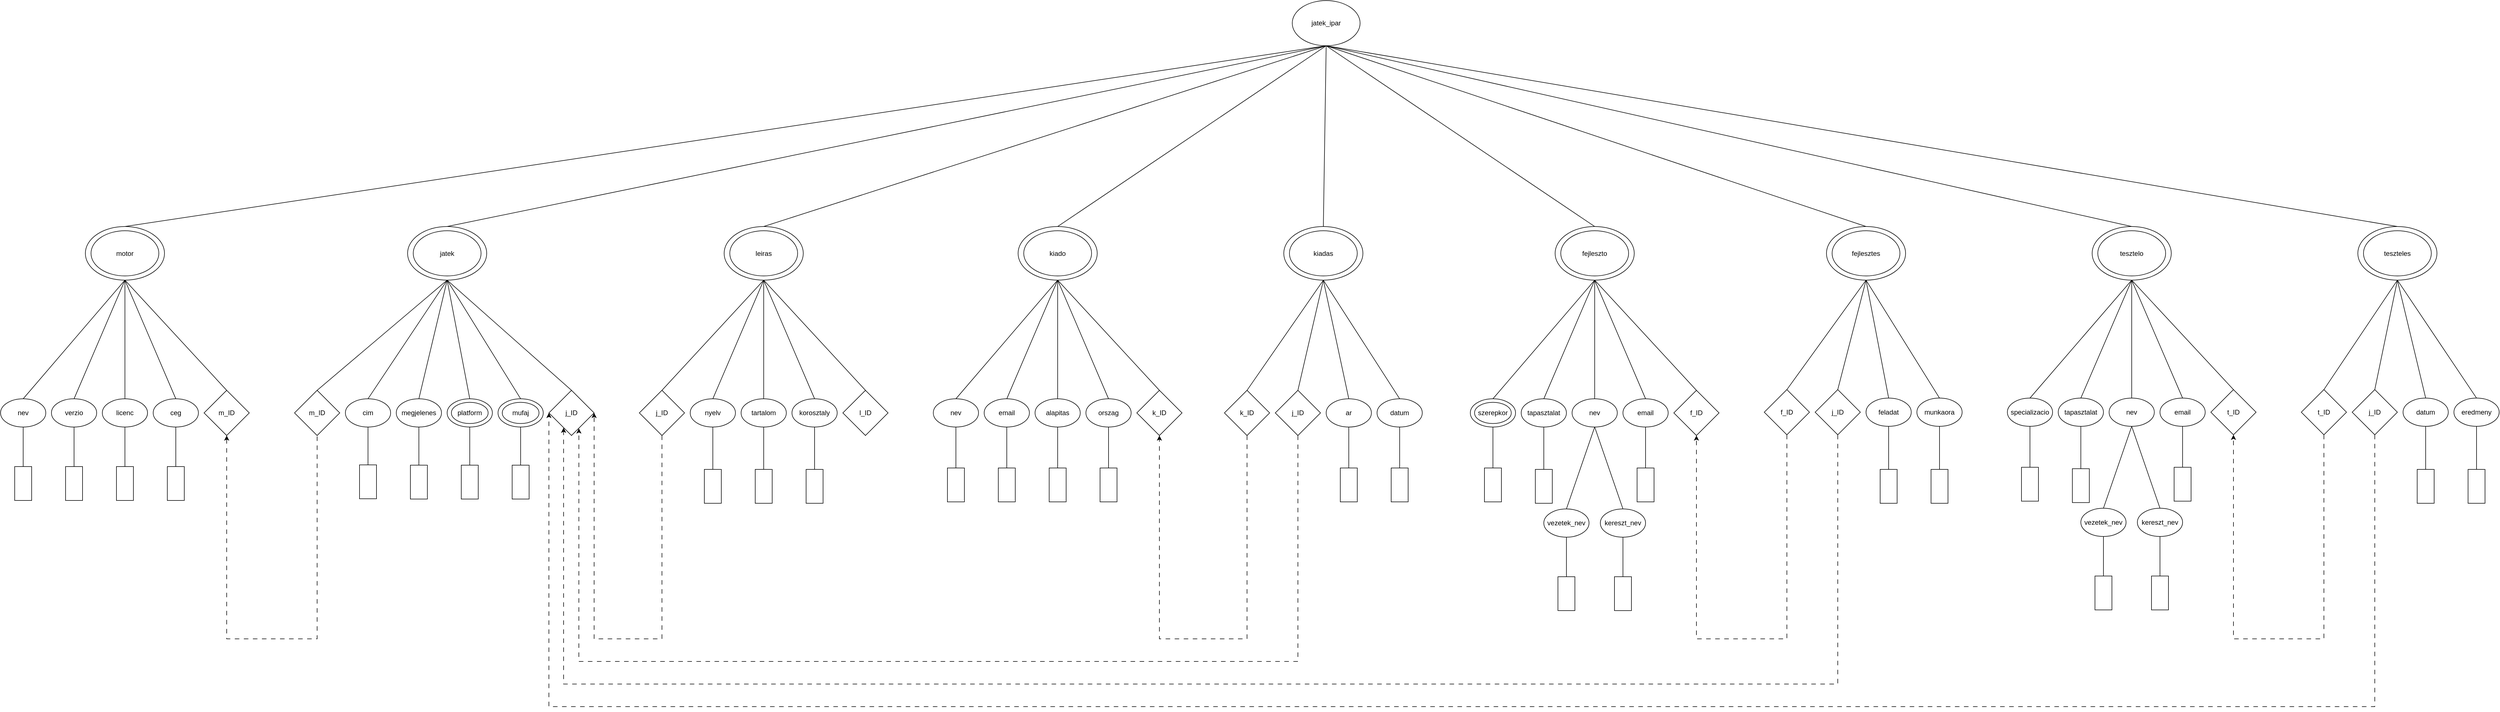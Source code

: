 <mxfile version="28.2.8">
  <diagram name="1 oldal" id="B_BtKktUrOS7zffCMEiw">
    <mxGraphModel dx="6412" dy="3144" grid="1" gridSize="10" guides="1" tooltips="1" connect="1" arrows="1" fold="1" page="1" pageScale="1" pageWidth="1169" pageHeight="827" math="0" shadow="0">
      <root>
        <mxCell id="0" />
        <mxCell id="1" parent="0" />
        <mxCell id="orws4diWCegE6Vi2zNB3-1" value="jatek_ipar" style="ellipse;whiteSpace=wrap;html=1;" vertex="1" parent="1">
          <mxGeometry x="685" y="-50" width="120" height="80" as="geometry" />
        </mxCell>
        <mxCell id="orws4diWCegE6Vi2zNB3-27" value="" style="group" vertex="1" connectable="0" parent="1">
          <mxGeometry x="2100" y="350" width="140" height="95" as="geometry" />
        </mxCell>
        <mxCell id="orws4diWCegE6Vi2zNB3-7" value="tesztelo" style="ellipse;whiteSpace=wrap;html=1;" vertex="1" parent="orws4diWCegE6Vi2zNB3-27">
          <mxGeometry x="10" y="7.5" width="120" height="80" as="geometry" />
        </mxCell>
        <mxCell id="orws4diWCegE6Vi2zNB3-18" value="" style="ellipse;whiteSpace=wrap;html=1;fillColor=none;direction=west;" vertex="1" parent="orws4diWCegE6Vi2zNB3-27">
          <mxGeometry width="140" height="95" as="geometry" />
        </mxCell>
        <mxCell id="orws4diWCegE6Vi2zNB3-29" value="" style="group" vertex="1" connectable="0" parent="1">
          <mxGeometry x="1630" y="350" width="140" height="95" as="geometry" />
        </mxCell>
        <mxCell id="orws4diWCegE6Vi2zNB3-9" value="fejlesztes" style="ellipse;whiteSpace=wrap;html=1;" vertex="1" parent="orws4diWCegE6Vi2zNB3-29">
          <mxGeometry x="10" y="7.5" width="120" height="80" as="geometry" />
        </mxCell>
        <mxCell id="orws4diWCegE6Vi2zNB3-20" value="" style="ellipse;whiteSpace=wrap;html=1;fillColor=none;direction=west;" vertex="1" parent="orws4diWCegE6Vi2zNB3-29">
          <mxGeometry width="140" height="95" as="geometry" />
        </mxCell>
        <mxCell id="orws4diWCegE6Vi2zNB3-30" value="" style="group" vertex="1" connectable="0" parent="1">
          <mxGeometry x="2570" y="350" width="140" height="95" as="geometry" />
        </mxCell>
        <mxCell id="orws4diWCegE6Vi2zNB3-8" value="teszteles" style="ellipse;whiteSpace=wrap;html=1;" vertex="1" parent="orws4diWCegE6Vi2zNB3-30">
          <mxGeometry x="10" y="7.5" width="120" height="80" as="geometry" />
        </mxCell>
        <mxCell id="orws4diWCegE6Vi2zNB3-21" value="" style="ellipse;whiteSpace=wrap;html=1;fillColor=none;direction=west;" vertex="1" parent="orws4diWCegE6Vi2zNB3-30">
          <mxGeometry width="140" height="95" as="geometry" />
        </mxCell>
        <mxCell id="orws4diWCegE6Vi2zNB3-105" value="" style="group" vertex="1" connectable="0" parent="1">
          <mxGeometry x="-1600" y="350" width="440" height="477.5" as="geometry" />
        </mxCell>
        <mxCell id="orws4diWCegE6Vi2zNB3-54" value="" style="endArrow=none;html=1;rounded=0;exitX=0.5;exitY=0;exitDx=0;exitDy=0;entryX=0.5;entryY=0;entryDx=0;entryDy=0;" edge="1" parent="orws4diWCegE6Vi2zNB3-105" source="orws4diWCegE6Vi2zNB3-31" target="orws4diWCegE6Vi2zNB3-13">
          <mxGeometry width="50" height="50" relative="1" as="geometry">
            <mxPoint x="360" y="267.5" as="sourcePoint" />
            <mxPoint x="410" y="217.5" as="targetPoint" />
          </mxGeometry>
        </mxCell>
        <mxCell id="orws4diWCegE6Vi2zNB3-55" value="" style="endArrow=none;html=1;rounded=0;exitX=0.5;exitY=0;exitDx=0;exitDy=0;entryX=0.5;entryY=0;entryDx=0;entryDy=0;" edge="1" parent="orws4diWCegE6Vi2zNB3-105" source="orws4diWCegE6Vi2zNB3-32" target="orws4diWCegE6Vi2zNB3-13">
          <mxGeometry width="50" height="50" relative="1" as="geometry">
            <mxPoint x="360" y="267.5" as="sourcePoint" />
            <mxPoint x="250" y="107.5" as="targetPoint" />
          </mxGeometry>
        </mxCell>
        <mxCell id="orws4diWCegE6Vi2zNB3-56" value="" style="endArrow=none;html=1;rounded=0;exitX=0.5;exitY=0;exitDx=0;exitDy=0;entryX=0.5;entryY=0;entryDx=0;entryDy=0;" edge="1" parent="orws4diWCegE6Vi2zNB3-105" source="orws4diWCegE6Vi2zNB3-34" target="orws4diWCegE6Vi2zNB3-13">
          <mxGeometry width="50" height="50" relative="1" as="geometry">
            <mxPoint x="360" y="267.5" as="sourcePoint" />
            <mxPoint x="280" y="137.5" as="targetPoint" />
          </mxGeometry>
        </mxCell>
        <mxCell id="orws4diWCegE6Vi2zNB3-57" value="" style="endArrow=none;html=1;rounded=0;exitX=0.5;exitY=0;exitDx=0;exitDy=0;entryX=0.5;entryY=0;entryDx=0;entryDy=0;" edge="1" parent="orws4diWCegE6Vi2zNB3-105" source="orws4diWCegE6Vi2zNB3-35" target="orws4diWCegE6Vi2zNB3-13">
          <mxGeometry width="50" height="50" relative="1" as="geometry">
            <mxPoint x="250" y="197.5" as="sourcePoint" />
            <mxPoint x="300" y="147.5" as="targetPoint" />
          </mxGeometry>
        </mxCell>
        <mxCell id="orws4diWCegE6Vi2zNB3-58" value="" style="endArrow=none;html=1;rounded=0;exitX=0.5;exitY=0;exitDx=0;exitDy=0;entryX=0.5;entryY=0;entryDx=0;entryDy=0;" edge="1" parent="orws4diWCegE6Vi2zNB3-105" source="orws4diWCegE6Vi2zNB3-37" target="orws4diWCegE6Vi2zNB3-13">
          <mxGeometry width="50" height="50" relative="1" as="geometry">
            <mxPoint x="250" y="197.5" as="sourcePoint" />
            <mxPoint x="300" y="147.5" as="targetPoint" />
          </mxGeometry>
        </mxCell>
        <mxCell id="orws4diWCegE6Vi2zNB3-2" value="motor" style="ellipse;whiteSpace=wrap;html=1;container=0;" vertex="1" parent="orws4diWCegE6Vi2zNB3-105">
          <mxGeometry x="160" y="7.5" width="120" height="80" as="geometry" />
        </mxCell>
        <mxCell id="orws4diWCegE6Vi2zNB3-13" value="" style="ellipse;whiteSpace=wrap;html=1;fillColor=none;direction=west;container=0;" vertex="1" parent="orws4diWCegE6Vi2zNB3-105">
          <mxGeometry x="150" width="140" height="95" as="geometry" />
        </mxCell>
        <mxCell id="orws4diWCegE6Vi2zNB3-229" value="" style="group" vertex="1" connectable="0" parent="orws4diWCegE6Vi2zNB3-105">
          <mxGeometry y="290" width="440" height="195" as="geometry" />
        </mxCell>
        <mxCell id="orws4diWCegE6Vi2zNB3-31" value="nev" style="ellipse;whiteSpace=wrap;html=1;container=0;" vertex="1" parent="orws4diWCegE6Vi2zNB3-229">
          <mxGeometry y="15" width="80" height="50" as="geometry" />
        </mxCell>
        <mxCell id="orws4diWCegE6Vi2zNB3-32" value="verzio" style="ellipse;whiteSpace=wrap;html=1;container=0;" vertex="1" parent="orws4diWCegE6Vi2zNB3-229">
          <mxGeometry x="90" y="15" width="80" height="50" as="geometry" />
        </mxCell>
        <mxCell id="orws4diWCegE6Vi2zNB3-34" value="licenc" style="ellipse;whiteSpace=wrap;html=1;container=0;" vertex="1" parent="orws4diWCegE6Vi2zNB3-229">
          <mxGeometry x="180" y="15" width="80" height="50" as="geometry" />
        </mxCell>
        <mxCell id="orws4diWCegE6Vi2zNB3-35" value="ceg" style="ellipse;whiteSpace=wrap;html=1;container=0;" vertex="1" parent="orws4diWCegE6Vi2zNB3-229">
          <mxGeometry x="270" y="15" width="80" height="50" as="geometry" />
        </mxCell>
        <mxCell id="orws4diWCegE6Vi2zNB3-38" value="" style="rounded=0;whiteSpace=wrap;html=1;direction=south;container=0;" vertex="1" parent="orws4diWCegE6Vi2zNB3-229">
          <mxGeometry x="25" y="135" width="30" height="60" as="geometry" />
        </mxCell>
        <mxCell id="orws4diWCegE6Vi2zNB3-39" value="" style="rounded=0;whiteSpace=wrap;html=1;direction=south;container=0;" vertex="1" parent="orws4diWCegE6Vi2zNB3-229">
          <mxGeometry x="115" y="135" width="30" height="60" as="geometry" />
        </mxCell>
        <mxCell id="orws4diWCegE6Vi2zNB3-40" value="" style="rounded=0;whiteSpace=wrap;html=1;direction=south;container=0;" vertex="1" parent="orws4diWCegE6Vi2zNB3-229">
          <mxGeometry x="205" y="135" width="30" height="60" as="geometry" />
        </mxCell>
        <mxCell id="orws4diWCegE6Vi2zNB3-41" value="" style="rounded=0;whiteSpace=wrap;html=1;direction=south;container=0;" vertex="1" parent="orws4diWCegE6Vi2zNB3-229">
          <mxGeometry x="295" y="135" width="30" height="60" as="geometry" />
        </mxCell>
        <mxCell id="orws4diWCegE6Vi2zNB3-43" value="" style="endArrow=none;html=1;rounded=0;entryX=0.5;entryY=1;entryDx=0;entryDy=0;exitX=0;exitY=0.5;exitDx=0;exitDy=0;" edge="1" parent="orws4diWCegE6Vi2zNB3-229" source="orws4diWCegE6Vi2zNB3-41" target="orws4diWCegE6Vi2zNB3-35">
          <mxGeometry width="50" height="50" relative="1" as="geometry">
            <mxPoint x="300" y="165" as="sourcePoint" />
            <mxPoint x="350" y="115" as="targetPoint" />
          </mxGeometry>
        </mxCell>
        <mxCell id="orws4diWCegE6Vi2zNB3-44" value="" style="endArrow=none;html=1;rounded=0;exitX=0;exitY=0.5;exitDx=0;exitDy=0;entryX=0.5;entryY=1;entryDx=0;entryDy=0;" edge="1" parent="orws4diWCegE6Vi2zNB3-229" source="orws4diWCegE6Vi2zNB3-40" target="orws4diWCegE6Vi2zNB3-34">
          <mxGeometry width="50" height="50" relative="1" as="geometry">
            <mxPoint x="300" y="165" as="sourcePoint" />
            <mxPoint x="350" y="115" as="targetPoint" />
          </mxGeometry>
        </mxCell>
        <mxCell id="orws4diWCegE6Vi2zNB3-45" value="" style="endArrow=none;html=1;rounded=0;exitX=0;exitY=0.5;exitDx=0;exitDy=0;entryX=0.5;entryY=1;entryDx=0;entryDy=0;" edge="1" parent="orws4diWCegE6Vi2zNB3-229" source="orws4diWCegE6Vi2zNB3-39" target="orws4diWCegE6Vi2zNB3-32">
          <mxGeometry width="50" height="50" relative="1" as="geometry">
            <mxPoint x="300" y="165" as="sourcePoint" />
            <mxPoint x="350" y="115" as="targetPoint" />
          </mxGeometry>
        </mxCell>
        <mxCell id="orws4diWCegE6Vi2zNB3-46" value="" style="endArrow=none;html=1;rounded=0;exitX=0;exitY=0.5;exitDx=0;exitDy=0;entryX=0.5;entryY=1;entryDx=0;entryDy=0;" edge="1" parent="orws4diWCegE6Vi2zNB3-229" source="orws4diWCegE6Vi2zNB3-38" target="orws4diWCegE6Vi2zNB3-31">
          <mxGeometry width="50" height="50" relative="1" as="geometry">
            <mxPoint x="300" y="165" as="sourcePoint" />
            <mxPoint x="350" y="115" as="targetPoint" />
          </mxGeometry>
        </mxCell>
        <mxCell id="orws4diWCegE6Vi2zNB3-37" value="m_ID" style="rhombus;whiteSpace=wrap;html=1;container=0;" vertex="1" parent="orws4diWCegE6Vi2zNB3-229">
          <mxGeometry x="360" width="80" height="80" as="geometry" />
        </mxCell>
        <mxCell id="orws4diWCegE6Vi2zNB3-114" style="edgeStyle=orthogonalEdgeStyle;rounded=0;orthogonalLoop=1;jettySize=auto;html=1;entryX=0.5;entryY=1;entryDx=0;entryDy=0;exitX=0.5;exitY=1;exitDx=0;exitDy=0;startArrow=classic;startFill=1;endArrow=none;endFill=0;dashed=1;dashPattern=8 8;" edge="1" parent="1" source="orws4diWCegE6Vi2zNB3-37" target="orws4diWCegE6Vi2zNB3-64">
          <mxGeometry relative="1" as="geometry">
            <mxPoint x="-1200" y="710" as="sourcePoint" />
            <mxPoint x="-1060" y="752.5" as="targetPoint" />
            <Array as="points">
              <mxPoint x="-1200" y="1080" />
              <mxPoint x="-1040" y="1080" />
            </Array>
          </mxGeometry>
        </mxCell>
        <mxCell id="orws4diWCegE6Vi2zNB3-144" value="" style="group" vertex="1" connectable="0" parent="1">
          <mxGeometry x="-1080" y="350" width="530" height="475" as="geometry" />
        </mxCell>
        <mxCell id="orws4diWCegE6Vi2zNB3-23" value="" style="group" vertex="1" connectable="0" parent="orws4diWCegE6Vi2zNB3-144">
          <mxGeometry x="200" width="140" height="95" as="geometry" />
        </mxCell>
        <mxCell id="orws4diWCegE6Vi2zNB3-3" value="jatek" style="ellipse;whiteSpace=wrap;html=1;" vertex="1" parent="orws4diWCegE6Vi2zNB3-23">
          <mxGeometry x="10" y="7.5" width="120" height="80" as="geometry" />
        </mxCell>
        <mxCell id="orws4diWCegE6Vi2zNB3-14" value="" style="ellipse;whiteSpace=wrap;html=1;fillColor=none;direction=west;" vertex="1" parent="orws4diWCegE6Vi2zNB3-23">
          <mxGeometry width="140" height="95" as="geometry" />
        </mxCell>
        <mxCell id="orws4diWCegE6Vi2zNB3-106" value="" style="endArrow=none;html=1;rounded=0;entryX=0.5;entryY=0;entryDx=0;entryDy=0;exitX=0.5;exitY=0;exitDx=0;exitDy=0;" edge="1" parent="orws4diWCegE6Vi2zNB3-144" source="orws4diWCegE6Vi2zNB3-64" target="orws4diWCegE6Vi2zNB3-14">
          <mxGeometry width="50" height="50" relative="1" as="geometry">
            <mxPoint x="270" y="317.5" as="sourcePoint" />
            <mxPoint x="320" y="267.5" as="targetPoint" />
          </mxGeometry>
        </mxCell>
        <mxCell id="orws4diWCegE6Vi2zNB3-107" value="" style="endArrow=none;html=1;rounded=0;exitX=0.5;exitY=0;exitDx=0;exitDy=0;entryX=0.5;entryY=0;entryDx=0;entryDy=0;" edge="1" parent="orws4diWCegE6Vi2zNB3-144" source="orws4diWCegE6Vi2zNB3-80" target="orws4diWCegE6Vi2zNB3-14">
          <mxGeometry width="50" height="50" relative="1" as="geometry">
            <mxPoint x="270" y="317.5" as="sourcePoint" />
            <mxPoint x="320" y="267.5" as="targetPoint" />
          </mxGeometry>
        </mxCell>
        <mxCell id="orws4diWCegE6Vi2zNB3-108" value="" style="endArrow=none;html=1;rounded=0;exitX=0.5;exitY=0;exitDx=0;exitDy=0;entryX=0.5;entryY=0;entryDx=0;entryDy=0;" edge="1" parent="orws4diWCegE6Vi2zNB3-144" source="orws4diWCegE6Vi2zNB3-81" target="orws4diWCegE6Vi2zNB3-14">
          <mxGeometry width="50" height="50" relative="1" as="geometry">
            <mxPoint x="250" y="337.5" as="sourcePoint" />
            <mxPoint x="270" y="97.5" as="targetPoint" />
          </mxGeometry>
        </mxCell>
        <mxCell id="orws4diWCegE6Vi2zNB3-109" value="" style="endArrow=none;html=1;rounded=0;entryX=0.5;entryY=0;entryDx=0;entryDy=0;exitX=0.5;exitY=0;exitDx=0;exitDy=0;" edge="1" parent="orws4diWCegE6Vi2zNB3-144" source="orws4diWCegE6Vi2zNB3-65" target="orws4diWCegE6Vi2zNB3-14">
          <mxGeometry width="50" height="50" relative="1" as="geometry">
            <mxPoint x="180" y="247.5" as="sourcePoint" />
            <mxPoint x="230" y="197.5" as="targetPoint" />
          </mxGeometry>
        </mxCell>
        <mxCell id="orws4diWCegE6Vi2zNB3-112" value="" style="endArrow=none;html=1;rounded=0;exitX=0.5;exitY=0;exitDx=0;exitDy=0;entryX=0.5;entryY=0;entryDx=0;entryDy=0;" edge="1" parent="orws4diWCegE6Vi2zNB3-144" source="orws4diWCegE6Vi2zNB3-82" target="orws4diWCegE6Vi2zNB3-14">
          <mxGeometry width="50" height="50" relative="1" as="geometry">
            <mxPoint x="450" y="267.5" as="sourcePoint" />
            <mxPoint x="500" y="217.5" as="targetPoint" />
          </mxGeometry>
        </mxCell>
        <mxCell id="orws4diWCegE6Vi2zNB3-113" value="" style="endArrow=none;html=1;rounded=0;exitX=0.5;exitY=0;exitDx=0;exitDy=0;entryX=0.5;entryY=0;entryDx=0;entryDy=0;" edge="1" parent="orws4diWCegE6Vi2zNB3-144" source="orws4diWCegE6Vi2zNB3-83" target="orws4diWCegE6Vi2zNB3-14">
          <mxGeometry width="50" height="50" relative="1" as="geometry">
            <mxPoint x="450" y="267.5" as="sourcePoint" />
            <mxPoint x="500" y="217.5" as="targetPoint" />
          </mxGeometry>
        </mxCell>
        <mxCell id="orws4diWCegE6Vi2zNB3-230" value="" style="group" vertex="1" connectable="0" parent="orws4diWCegE6Vi2zNB3-144">
          <mxGeometry y="290" width="530" height="192.5" as="geometry" />
        </mxCell>
        <mxCell id="orws4diWCegE6Vi2zNB3-65" value="j_ID" style="rhombus;whiteSpace=wrap;html=1;" vertex="1" parent="orws4diWCegE6Vi2zNB3-230">
          <mxGeometry x="450" width="80" height="80" as="geometry" />
        </mxCell>
        <mxCell id="orws4diWCegE6Vi2zNB3-80" value="cim" style="ellipse;whiteSpace=wrap;html=1;" vertex="1" parent="orws4diWCegE6Vi2zNB3-230">
          <mxGeometry x="90" y="15" width="80" height="50" as="geometry" />
        </mxCell>
        <mxCell id="orws4diWCegE6Vi2zNB3-81" value="megjelenes" style="ellipse;whiteSpace=wrap;html=1;" vertex="1" parent="orws4diWCegE6Vi2zNB3-230">
          <mxGeometry x="180" y="15" width="80" height="50" as="geometry" />
        </mxCell>
        <mxCell id="orws4diWCegE6Vi2zNB3-82" value="platform" style="ellipse;whiteSpace=wrap;html=1;" vertex="1" parent="orws4diWCegE6Vi2zNB3-230">
          <mxGeometry x="270" y="15" width="80" height="50" as="geometry" />
        </mxCell>
        <mxCell id="orws4diWCegE6Vi2zNB3-83" value="mufaj" style="ellipse;whiteSpace=wrap;html=1;" vertex="1" parent="orws4diWCegE6Vi2zNB3-230">
          <mxGeometry x="360" y="15" width="80" height="50" as="geometry" />
        </mxCell>
        <mxCell id="orws4diWCegE6Vi2zNB3-64" value="m_ID" style="rhombus;whiteSpace=wrap;html=1;" vertex="1" parent="orws4diWCegE6Vi2zNB3-230">
          <mxGeometry width="80" height="80" as="geometry" />
        </mxCell>
        <mxCell id="orws4diWCegE6Vi2zNB3-110" value="" style="ellipse;whiteSpace=wrap;html=1;fillColor=none;" vertex="1" parent="orws4diWCegE6Vi2zNB3-230">
          <mxGeometry x="277.5" y="21.25" width="65" height="37.5" as="geometry" />
        </mxCell>
        <mxCell id="orws4diWCegE6Vi2zNB3-111" value="" style="ellipse;whiteSpace=wrap;html=1;fillColor=none;" vertex="1" parent="orws4diWCegE6Vi2zNB3-230">
          <mxGeometry x="367.5" y="21.25" width="65" height="37.5" as="geometry" />
        </mxCell>
        <mxCell id="orws4diWCegE6Vi2zNB3-136" value="" style="rounded=0;whiteSpace=wrap;html=1;direction=south;container=0;" vertex="1" parent="orws4diWCegE6Vi2zNB3-230">
          <mxGeometry x="115" y="132" width="30" height="60" as="geometry" />
        </mxCell>
        <mxCell id="orws4diWCegE6Vi2zNB3-137" value="" style="rounded=0;whiteSpace=wrap;html=1;direction=south;container=0;" vertex="1" parent="orws4diWCegE6Vi2zNB3-230">
          <mxGeometry x="205" y="132.5" width="30" height="60" as="geometry" />
        </mxCell>
        <mxCell id="orws4diWCegE6Vi2zNB3-138" value="" style="rounded=0;whiteSpace=wrap;html=1;direction=south;container=0;" vertex="1" parent="orws4diWCegE6Vi2zNB3-230">
          <mxGeometry x="295" y="132.5" width="30" height="60" as="geometry" />
        </mxCell>
        <mxCell id="orws4diWCegE6Vi2zNB3-139" value="" style="rounded=0;whiteSpace=wrap;html=1;direction=south;container=0;" vertex="1" parent="orws4diWCegE6Vi2zNB3-230">
          <mxGeometry x="385" y="132.5" width="30" height="60" as="geometry" />
        </mxCell>
        <mxCell id="orws4diWCegE6Vi2zNB3-140" value="" style="endArrow=none;html=1;rounded=0;exitX=0;exitY=0.5;exitDx=0;exitDy=0;entryX=0.5;entryY=1;entryDx=0;entryDy=0;" edge="1" parent="orws4diWCegE6Vi2zNB3-230" source="orws4diWCegE6Vi2zNB3-136" target="orws4diWCegE6Vi2zNB3-80">
          <mxGeometry width="50" height="50" relative="1" as="geometry">
            <mxPoint x="130" y="165" as="sourcePoint" />
            <mxPoint x="180" y="115" as="targetPoint" />
          </mxGeometry>
        </mxCell>
        <mxCell id="orws4diWCegE6Vi2zNB3-141" value="" style="endArrow=none;html=1;rounded=0;exitX=0;exitY=0.5;exitDx=0;exitDy=0;entryX=0.5;entryY=1;entryDx=0;entryDy=0;" edge="1" parent="orws4diWCegE6Vi2zNB3-230" source="orws4diWCegE6Vi2zNB3-137" target="orws4diWCegE6Vi2zNB3-81">
          <mxGeometry width="50" height="50" relative="1" as="geometry">
            <mxPoint x="130" y="165" as="sourcePoint" />
            <mxPoint x="180" y="115" as="targetPoint" />
          </mxGeometry>
        </mxCell>
        <mxCell id="orws4diWCegE6Vi2zNB3-142" value="" style="endArrow=none;html=1;rounded=0;exitX=0;exitY=0.5;exitDx=0;exitDy=0;entryX=0.5;entryY=1;entryDx=0;entryDy=0;" edge="1" parent="orws4diWCegE6Vi2zNB3-230" source="orws4diWCegE6Vi2zNB3-138" target="orws4diWCegE6Vi2zNB3-82">
          <mxGeometry width="50" height="50" relative="1" as="geometry">
            <mxPoint x="130" y="165" as="sourcePoint" />
            <mxPoint x="180" y="115" as="targetPoint" />
          </mxGeometry>
        </mxCell>
        <mxCell id="orws4diWCegE6Vi2zNB3-143" value="" style="endArrow=none;html=1;rounded=0;exitX=0;exitY=0.5;exitDx=0;exitDy=0;entryX=0.5;entryY=1;entryDx=0;entryDy=0;" edge="1" parent="orws4diWCegE6Vi2zNB3-230" source="orws4diWCegE6Vi2zNB3-139" target="orws4diWCegE6Vi2zNB3-83">
          <mxGeometry width="50" height="50" relative="1" as="geometry">
            <mxPoint x="130" y="165" as="sourcePoint" />
            <mxPoint x="180" y="115" as="targetPoint" />
          </mxGeometry>
        </mxCell>
        <mxCell id="orws4diWCegE6Vi2zNB3-151" style="edgeStyle=orthogonalEdgeStyle;rounded=0;orthogonalLoop=1;jettySize=auto;html=1;dashed=1;dashPattern=8 8;entryX=1;entryY=0.5;entryDx=0;entryDy=0;exitX=0.5;exitY=1;exitDx=0;exitDy=0;" edge="1" parent="1" source="orws4diWCegE6Vi2zNB3-148" target="orws4diWCegE6Vi2zNB3-65">
          <mxGeometry relative="1" as="geometry">
            <mxPoint x="-510" y="660" as="targetPoint" />
            <mxPoint x="-310" y="700" as="sourcePoint" />
            <Array as="points">
              <mxPoint x="-430" y="1080" />
              <mxPoint x="-550" y="1080" />
            </Array>
          </mxGeometry>
        </mxCell>
        <mxCell id="orws4diWCegE6Vi2zNB3-179" value="" style="group" vertex="1" connectable="0" parent="1">
          <mxGeometry x="-470" y="350" width="440" height="477.5" as="geometry" />
        </mxCell>
        <mxCell id="orws4diWCegE6Vi2zNB3-157" value="" style="group" vertex="1" connectable="0" parent="orws4diWCegE6Vi2zNB3-179">
          <mxGeometry width="440" height="362.5" as="geometry" />
        </mxCell>
        <mxCell id="orws4diWCegE6Vi2zNB3-24" value="" style="group" vertex="1" connectable="0" parent="orws4diWCegE6Vi2zNB3-157">
          <mxGeometry x="150" width="140" height="95" as="geometry" />
        </mxCell>
        <mxCell id="orws4diWCegE6Vi2zNB3-4" value="leiras" style="ellipse;whiteSpace=wrap;html=1;" vertex="1" parent="orws4diWCegE6Vi2zNB3-24">
          <mxGeometry x="10" y="7.5" width="120" height="80" as="geometry" />
        </mxCell>
        <mxCell id="orws4diWCegE6Vi2zNB3-15" value="" style="ellipse;whiteSpace=wrap;html=1;fillColor=none;direction=west;" vertex="1" parent="orws4diWCegE6Vi2zNB3-24">
          <mxGeometry width="140" height="95" as="geometry" />
        </mxCell>
        <mxCell id="orws4diWCegE6Vi2zNB3-152" value="" style="endArrow=none;html=1;rounded=0;exitX=0.5;exitY=0;exitDx=0;exitDy=0;entryX=0.5;entryY=0;entryDx=0;entryDy=0;" edge="1" parent="orws4diWCegE6Vi2zNB3-157" source="orws4diWCegE6Vi2zNB3-148" target="orws4diWCegE6Vi2zNB3-15">
          <mxGeometry width="50" height="50" relative="1" as="geometry">
            <mxPoint x="220" y="237.5" as="sourcePoint" />
            <mxPoint x="270" y="187.5" as="targetPoint" />
          </mxGeometry>
        </mxCell>
        <mxCell id="orws4diWCegE6Vi2zNB3-153" value="" style="endArrow=none;html=1;rounded=0;exitX=0.5;exitY=0;exitDx=0;exitDy=0;entryX=0.5;entryY=0;entryDx=0;entryDy=0;" edge="1" parent="orws4diWCegE6Vi2zNB3-157" source="orws4diWCegE6Vi2zNB3-145" target="orws4diWCegE6Vi2zNB3-15">
          <mxGeometry width="50" height="50" relative="1" as="geometry">
            <mxPoint x="220" y="237.5" as="sourcePoint" />
            <mxPoint x="270" y="187.5" as="targetPoint" />
          </mxGeometry>
        </mxCell>
        <mxCell id="orws4diWCegE6Vi2zNB3-154" value="" style="endArrow=none;html=1;rounded=0;exitX=0.5;exitY=0;exitDx=0;exitDy=0;entryX=0.5;entryY=0;entryDx=0;entryDy=0;" edge="1" parent="orws4diWCegE6Vi2zNB3-157" source="orws4diWCegE6Vi2zNB3-146" target="orws4diWCegE6Vi2zNB3-15">
          <mxGeometry width="50" height="50" relative="1" as="geometry">
            <mxPoint x="220" y="237.5" as="sourcePoint" />
            <mxPoint x="270" y="187.5" as="targetPoint" />
          </mxGeometry>
        </mxCell>
        <mxCell id="orws4diWCegE6Vi2zNB3-155" value="" style="endArrow=none;html=1;rounded=0;exitX=0.5;exitY=0;exitDx=0;exitDy=0;entryX=0.5;entryY=0;entryDx=0;entryDy=0;" edge="1" parent="orws4diWCegE6Vi2zNB3-157" source="orws4diWCegE6Vi2zNB3-147" target="orws4diWCegE6Vi2zNB3-15">
          <mxGeometry width="50" height="50" relative="1" as="geometry">
            <mxPoint x="220" y="237.5" as="sourcePoint" />
            <mxPoint x="270" y="187.5" as="targetPoint" />
          </mxGeometry>
        </mxCell>
        <mxCell id="orws4diWCegE6Vi2zNB3-156" value="" style="endArrow=none;html=1;rounded=0;exitX=0.5;exitY=0;exitDx=0;exitDy=0;entryX=0.5;entryY=0;entryDx=0;entryDy=0;" edge="1" parent="orws4diWCegE6Vi2zNB3-157" source="orws4diWCegE6Vi2zNB3-149" target="orws4diWCegE6Vi2zNB3-15">
          <mxGeometry width="50" height="50" relative="1" as="geometry">
            <mxPoint x="220" y="237.5" as="sourcePoint" />
            <mxPoint x="270" y="187.5" as="targetPoint" />
          </mxGeometry>
        </mxCell>
        <mxCell id="orws4diWCegE6Vi2zNB3-231" value="" style="group" vertex="1" connectable="0" parent="orws4diWCegE6Vi2zNB3-157">
          <mxGeometry y="290" width="440" height="80" as="geometry" />
        </mxCell>
        <mxCell id="orws4diWCegE6Vi2zNB3-145" value="nyelv" style="ellipse;whiteSpace=wrap;html=1;" vertex="1" parent="orws4diWCegE6Vi2zNB3-231">
          <mxGeometry x="90" y="15" width="80" height="50" as="geometry" />
        </mxCell>
        <mxCell id="orws4diWCegE6Vi2zNB3-146" value="tartalom" style="ellipse;whiteSpace=wrap;html=1;" vertex="1" parent="orws4diWCegE6Vi2zNB3-231">
          <mxGeometry x="180" y="15" width="80" height="50" as="geometry" />
        </mxCell>
        <mxCell id="orws4diWCegE6Vi2zNB3-147" value="korosztaly" style="ellipse;whiteSpace=wrap;html=1;" vertex="1" parent="orws4diWCegE6Vi2zNB3-231">
          <mxGeometry x="270" y="15" width="80" height="50" as="geometry" />
        </mxCell>
        <mxCell id="orws4diWCegE6Vi2zNB3-148" value="j_ID" style="rhombus;whiteSpace=wrap;html=1;" vertex="1" parent="orws4diWCegE6Vi2zNB3-231">
          <mxGeometry width="80" height="80" as="geometry" />
        </mxCell>
        <mxCell id="orws4diWCegE6Vi2zNB3-149" value="l_ID" style="rhombus;whiteSpace=wrap;html=1;" vertex="1" parent="orws4diWCegE6Vi2zNB3-231">
          <mxGeometry x="360" width="80" height="80" as="geometry" />
        </mxCell>
        <mxCell id="orws4diWCegE6Vi2zNB3-176" value="" style="endArrow=none;html=1;rounded=0;exitX=0;exitY=0.5;exitDx=0;exitDy=0;entryX=0.5;entryY=1;entryDx=0;entryDy=0;" edge="1" parent="orws4diWCegE6Vi2zNB3-179" source="orws4diWCegE6Vi2zNB3-168" target="orws4diWCegE6Vi2zNB3-146">
          <mxGeometry width="50" height="50" relative="1" as="geometry">
            <mxPoint x="-60" y="380" as="sourcePoint" />
            <mxPoint x="-10" y="330" as="targetPoint" />
          </mxGeometry>
        </mxCell>
        <mxCell id="orws4diWCegE6Vi2zNB3-177" value="" style="endArrow=none;html=1;rounded=0;entryX=0.5;entryY=1;entryDx=0;entryDy=0;exitX=0;exitY=0.5;exitDx=0;exitDy=0;" edge="1" parent="orws4diWCegE6Vi2zNB3-179" source="orws4diWCegE6Vi2zNB3-170" target="orws4diWCegE6Vi2zNB3-145">
          <mxGeometry width="50" height="50" relative="1" as="geometry">
            <mxPoint x="-60" y="380" as="sourcePoint" />
            <mxPoint x="-10" y="330" as="targetPoint" />
          </mxGeometry>
        </mxCell>
        <mxCell id="orws4diWCegE6Vi2zNB3-178" value="" style="endArrow=none;html=1;rounded=0;exitX=0.5;exitY=1;exitDx=0;exitDy=0;entryX=0;entryY=0.5;entryDx=0;entryDy=0;" edge="1" parent="orws4diWCegE6Vi2zNB3-179" source="orws4diWCegE6Vi2zNB3-147" target="orws4diWCegE6Vi2zNB3-174">
          <mxGeometry width="50" height="50" relative="1" as="geometry">
            <mxPoint x="-60" y="380" as="sourcePoint" />
            <mxPoint x="-10" y="330" as="targetPoint" />
          </mxGeometry>
        </mxCell>
        <mxCell id="orws4diWCegE6Vi2zNB3-234" value="" style="group" vertex="1" connectable="0" parent="orws4diWCegE6Vi2zNB3-179">
          <mxGeometry x="115" y="430" width="210" height="60" as="geometry" />
        </mxCell>
        <mxCell id="orws4diWCegE6Vi2zNB3-168" value="" style="rounded=0;whiteSpace=wrap;html=1;direction=south;container=0;" vertex="1" parent="orws4diWCegE6Vi2zNB3-234">
          <mxGeometry x="90" width="30" height="60" as="geometry" />
        </mxCell>
        <mxCell id="orws4diWCegE6Vi2zNB3-170" value="" style="rounded=0;whiteSpace=wrap;html=1;direction=south;container=0;" vertex="1" parent="orws4diWCegE6Vi2zNB3-234">
          <mxGeometry width="30" height="60" as="geometry" />
        </mxCell>
        <mxCell id="orws4diWCegE6Vi2zNB3-174" value="" style="rounded=0;whiteSpace=wrap;html=1;direction=south;container=0;" vertex="1" parent="orws4diWCegE6Vi2zNB3-234">
          <mxGeometry x="180" width="30" height="60" as="geometry" />
        </mxCell>
        <mxCell id="orws4diWCegE6Vi2zNB3-184" value="" style="group" vertex="1" connectable="0" parent="1">
          <mxGeometry x="50" y="350" width="440" height="465" as="geometry" />
        </mxCell>
        <mxCell id="orws4diWCegE6Vi2zNB3-25" value="" style="group" vertex="1" connectable="0" parent="orws4diWCegE6Vi2zNB3-184">
          <mxGeometry x="150" width="140" height="95" as="geometry" />
        </mxCell>
        <mxCell id="orws4diWCegE6Vi2zNB3-5" value="kiado" style="ellipse;whiteSpace=wrap;html=1;" vertex="1" parent="orws4diWCegE6Vi2zNB3-25">
          <mxGeometry x="10" y="7.5" width="120" height="80" as="geometry" />
        </mxCell>
        <mxCell id="orws4diWCegE6Vi2zNB3-16" value="" style="ellipse;whiteSpace=wrap;html=1;fillColor=none;direction=west;" vertex="1" parent="orws4diWCegE6Vi2zNB3-25">
          <mxGeometry width="140" height="95" as="geometry" />
        </mxCell>
        <mxCell id="orws4diWCegE6Vi2zNB3-163" value="" style="endArrow=none;html=1;rounded=0;exitX=0.5;exitY=0;exitDx=0;exitDy=0;entryX=0.5;entryY=0;entryDx=0;entryDy=0;" edge="1" parent="orws4diWCegE6Vi2zNB3-184" source="orws4diWCegE6Vi2zNB3-162" target="orws4diWCegE6Vi2zNB3-16">
          <mxGeometry width="50" height="50" relative="1" as="geometry">
            <mxPoint x="160" y="227.5" as="sourcePoint" />
            <mxPoint x="210" y="177.5" as="targetPoint" />
          </mxGeometry>
        </mxCell>
        <mxCell id="orws4diWCegE6Vi2zNB3-164" value="" style="endArrow=none;html=1;rounded=0;exitX=0.5;exitY=0;exitDx=0;exitDy=0;entryX=0.5;entryY=0;entryDx=0;entryDy=0;" edge="1" parent="orws4diWCegE6Vi2zNB3-184" source="orws4diWCegE6Vi2zNB3-159" target="orws4diWCegE6Vi2zNB3-16">
          <mxGeometry width="50" height="50" relative="1" as="geometry">
            <mxPoint x="160" y="227.5" as="sourcePoint" />
            <mxPoint x="210" y="177.5" as="targetPoint" />
          </mxGeometry>
        </mxCell>
        <mxCell id="orws4diWCegE6Vi2zNB3-165" value="" style="endArrow=none;html=1;rounded=0;exitX=0.5;exitY=0;exitDx=0;exitDy=0;entryX=0.5;entryY=0;entryDx=0;entryDy=0;" edge="1" parent="orws4diWCegE6Vi2zNB3-184" source="orws4diWCegE6Vi2zNB3-160" target="orws4diWCegE6Vi2zNB3-16">
          <mxGeometry width="50" height="50" relative="1" as="geometry">
            <mxPoint x="160" y="227.5" as="sourcePoint" />
            <mxPoint x="210" y="177.5" as="targetPoint" />
          </mxGeometry>
        </mxCell>
        <mxCell id="orws4diWCegE6Vi2zNB3-166" value="" style="endArrow=none;html=1;rounded=0;exitX=0.5;exitY=0;exitDx=0;exitDy=0;entryX=0.5;entryY=0;entryDx=0;entryDy=0;" edge="1" parent="orws4diWCegE6Vi2zNB3-184" source="orws4diWCegE6Vi2zNB3-161" target="orws4diWCegE6Vi2zNB3-16">
          <mxGeometry width="50" height="50" relative="1" as="geometry">
            <mxPoint x="330" y="227.5" as="sourcePoint" />
            <mxPoint x="380" y="177.5" as="targetPoint" />
          </mxGeometry>
        </mxCell>
        <mxCell id="orws4diWCegE6Vi2zNB3-167" value="" style="endArrow=none;html=1;rounded=0;exitX=0.5;exitY=0;exitDx=0;exitDy=0;entryX=0.5;entryY=0;entryDx=0;entryDy=0;" edge="1" parent="orws4diWCegE6Vi2zNB3-184" source="orws4diWCegE6Vi2zNB3-158" target="orws4diWCegE6Vi2zNB3-16">
          <mxGeometry width="50" height="50" relative="1" as="geometry">
            <mxPoint x="330" y="227.5" as="sourcePoint" />
            <mxPoint x="380" y="177.5" as="targetPoint" />
          </mxGeometry>
        </mxCell>
        <mxCell id="orws4diWCegE6Vi2zNB3-232" value="" style="group" vertex="1" connectable="0" parent="orws4diWCegE6Vi2zNB3-184">
          <mxGeometry y="290" width="440" height="197.5" as="geometry" />
        </mxCell>
        <mxCell id="orws4diWCegE6Vi2zNB3-158" value="k_ID" style="rhombus;whiteSpace=wrap;html=1;" vertex="1" parent="orws4diWCegE6Vi2zNB3-232">
          <mxGeometry x="360" width="80" height="80" as="geometry" />
        </mxCell>
        <mxCell id="orws4diWCegE6Vi2zNB3-159" value="email" style="ellipse;whiteSpace=wrap;html=1;" vertex="1" parent="orws4diWCegE6Vi2zNB3-232">
          <mxGeometry x="90" y="15" width="80" height="50" as="geometry" />
        </mxCell>
        <mxCell id="orws4diWCegE6Vi2zNB3-160" value="alapitas" style="ellipse;whiteSpace=wrap;html=1;" vertex="1" parent="orws4diWCegE6Vi2zNB3-232">
          <mxGeometry x="180" y="15" width="80" height="50" as="geometry" />
        </mxCell>
        <mxCell id="orws4diWCegE6Vi2zNB3-161" value="orszag" style="ellipse;whiteSpace=wrap;html=1;" vertex="1" parent="orws4diWCegE6Vi2zNB3-232">
          <mxGeometry x="270" y="15" width="80" height="50" as="geometry" />
        </mxCell>
        <mxCell id="orws4diWCegE6Vi2zNB3-162" value="nev" style="ellipse;whiteSpace=wrap;html=1;" vertex="1" parent="orws4diWCegE6Vi2zNB3-232">
          <mxGeometry y="15" width="80" height="50" as="geometry" />
        </mxCell>
        <mxCell id="orws4diWCegE6Vi2zNB3-171" value="" style="rounded=0;whiteSpace=wrap;html=1;direction=south;container=0;" vertex="1" parent="orws4diWCegE6Vi2zNB3-232">
          <mxGeometry x="295" y="137.5" width="30" height="60" as="geometry" />
        </mxCell>
        <mxCell id="orws4diWCegE6Vi2zNB3-172" value="" style="rounded=0;whiteSpace=wrap;html=1;direction=south;container=0;" vertex="1" parent="orws4diWCegE6Vi2zNB3-232">
          <mxGeometry x="115" y="137.5" width="30" height="60" as="geometry" />
        </mxCell>
        <mxCell id="orws4diWCegE6Vi2zNB3-173" value="" style="rounded=0;whiteSpace=wrap;html=1;direction=south;container=0;" vertex="1" parent="orws4diWCegE6Vi2zNB3-232">
          <mxGeometry x="25" y="137.5" width="30" height="60" as="geometry" />
        </mxCell>
        <mxCell id="orws4diWCegE6Vi2zNB3-175" value="" style="rounded=0;whiteSpace=wrap;html=1;direction=south;container=0;" vertex="1" parent="orws4diWCegE6Vi2zNB3-232">
          <mxGeometry x="205" y="137.5" width="30" height="60" as="geometry" />
        </mxCell>
        <mxCell id="orws4diWCegE6Vi2zNB3-180" value="" style="endArrow=none;html=1;rounded=0;exitX=0;exitY=0.5;exitDx=0;exitDy=0;entryX=0.5;entryY=1;entryDx=0;entryDy=0;" edge="1" parent="orws4diWCegE6Vi2zNB3-232" source="orws4diWCegE6Vi2zNB3-173" target="orws4diWCegE6Vi2zNB3-162">
          <mxGeometry width="50" height="50" relative="1" as="geometry">
            <mxPoint x="20" y="100" as="sourcePoint" />
            <mxPoint x="70" y="50" as="targetPoint" />
          </mxGeometry>
        </mxCell>
        <mxCell id="orws4diWCegE6Vi2zNB3-181" value="" style="endArrow=none;html=1;rounded=0;exitX=0;exitY=0.5;exitDx=0;exitDy=0;entryX=0.5;entryY=1;entryDx=0;entryDy=0;" edge="1" parent="orws4diWCegE6Vi2zNB3-232" source="orws4diWCegE6Vi2zNB3-172" target="orws4diWCegE6Vi2zNB3-159">
          <mxGeometry width="50" height="50" relative="1" as="geometry">
            <mxPoint x="20" y="100" as="sourcePoint" />
            <mxPoint x="70" y="50" as="targetPoint" />
          </mxGeometry>
        </mxCell>
        <mxCell id="orws4diWCegE6Vi2zNB3-182" value="" style="endArrow=none;html=1;rounded=0;exitX=0;exitY=0.5;exitDx=0;exitDy=0;entryX=0.5;entryY=1;entryDx=0;entryDy=0;" edge="1" parent="orws4diWCegE6Vi2zNB3-232" source="orws4diWCegE6Vi2zNB3-175" target="orws4diWCegE6Vi2zNB3-160">
          <mxGeometry width="50" height="50" relative="1" as="geometry">
            <mxPoint x="20" y="100" as="sourcePoint" />
            <mxPoint x="70" y="50" as="targetPoint" />
          </mxGeometry>
        </mxCell>
        <mxCell id="orws4diWCegE6Vi2zNB3-183" value="" style="endArrow=none;html=1;rounded=0;exitX=0;exitY=0.5;exitDx=0;exitDy=0;entryX=0.5;entryY=1;entryDx=0;entryDy=0;" edge="1" parent="orws4diWCegE6Vi2zNB3-232" source="orws4diWCegE6Vi2zNB3-171" target="orws4diWCegE6Vi2zNB3-161">
          <mxGeometry width="50" height="50" relative="1" as="geometry">
            <mxPoint x="20" y="100" as="sourcePoint" />
            <mxPoint x="70" y="50" as="targetPoint" />
          </mxGeometry>
        </mxCell>
        <mxCell id="orws4diWCegE6Vi2zNB3-187" style="edgeStyle=orthogonalEdgeStyle;rounded=0;orthogonalLoop=1;jettySize=auto;html=1;entryX=0.5;entryY=1;entryDx=0;entryDy=0;dashed=1;dashPattern=8 8;exitX=0.5;exitY=1;exitDx=0;exitDy=0;" edge="1" parent="1" source="orws4diWCegE6Vi2zNB3-185" target="orws4diWCegE6Vi2zNB3-158">
          <mxGeometry relative="1" as="geometry">
            <Array as="points">
              <mxPoint x="605" y="1080" />
              <mxPoint x="450" y="1080" />
            </Array>
          </mxGeometry>
        </mxCell>
        <mxCell id="orws4diWCegE6Vi2zNB3-188" style="edgeStyle=orthogonalEdgeStyle;rounded=0;orthogonalLoop=1;jettySize=auto;html=1;entryX=0.663;entryY=0.844;entryDx=0;entryDy=0;dashed=1;dashPattern=8 8;exitX=0.5;exitY=1;exitDx=0;exitDy=0;entryPerimeter=0;" edge="1" parent="1" source="orws4diWCegE6Vi2zNB3-186" target="orws4diWCegE6Vi2zNB3-65">
          <mxGeometry relative="1" as="geometry">
            <mxPoint x="880" y="707.5" as="sourcePoint" />
            <mxPoint x="-560" y="690" as="targetPoint" />
            <Array as="points">
              <mxPoint x="695" y="1120" />
              <mxPoint x="-577" y="1120" />
            </Array>
          </mxGeometry>
        </mxCell>
        <mxCell id="orws4diWCegE6Vi2zNB3-200" value="" style="group" vertex="1" connectable="0" parent="1">
          <mxGeometry x="570" y="350" width="350" height="465" as="geometry" />
        </mxCell>
        <mxCell id="orws4diWCegE6Vi2zNB3-195" value="" style="group" vertex="1" connectable="0" parent="orws4diWCegE6Vi2zNB3-200">
          <mxGeometry width="350" height="347.5" as="geometry" />
        </mxCell>
        <mxCell id="orws4diWCegE6Vi2zNB3-28" value="" style="group" vertex="1" connectable="0" parent="orws4diWCegE6Vi2zNB3-195">
          <mxGeometry x="100" width="140" height="95" as="geometry" />
        </mxCell>
        <mxCell id="orws4diWCegE6Vi2zNB3-10" value="kiadas" style="ellipse;whiteSpace=wrap;html=1;" vertex="1" parent="orws4diWCegE6Vi2zNB3-28">
          <mxGeometry x="10" y="7.5" width="120" height="80" as="geometry" />
        </mxCell>
        <mxCell id="orws4diWCegE6Vi2zNB3-19" value="" style="ellipse;whiteSpace=wrap;html=1;fillColor=none;direction=west;" vertex="1" parent="orws4diWCegE6Vi2zNB3-28">
          <mxGeometry width="140" height="95" as="geometry" />
        </mxCell>
        <mxCell id="orws4diWCegE6Vi2zNB3-233" value="" style="group" vertex="1" connectable="0" parent="orws4diWCegE6Vi2zNB3-195">
          <mxGeometry x="-5" y="290" width="350" height="80" as="geometry" />
        </mxCell>
        <mxCell id="orws4diWCegE6Vi2zNB3-185" value="k_ID" style="rhombus;whiteSpace=wrap;html=1;" vertex="1" parent="orws4diWCegE6Vi2zNB3-233">
          <mxGeometry width="80" height="80" as="geometry" />
        </mxCell>
        <mxCell id="orws4diWCegE6Vi2zNB3-186" value="j_ID" style="rhombus;whiteSpace=wrap;html=1;" vertex="1" parent="orws4diWCegE6Vi2zNB3-233">
          <mxGeometry x="90" width="80" height="80" as="geometry" />
        </mxCell>
        <mxCell id="orws4diWCegE6Vi2zNB3-189" value="datum" style="ellipse;whiteSpace=wrap;html=1;" vertex="1" parent="orws4diWCegE6Vi2zNB3-233">
          <mxGeometry x="270" y="15" width="80" height="50" as="geometry" />
        </mxCell>
        <mxCell id="orws4diWCegE6Vi2zNB3-190" value="ar" style="ellipse;whiteSpace=wrap;html=1;" vertex="1" parent="orws4diWCegE6Vi2zNB3-233">
          <mxGeometry x="180" y="15" width="80" height="50" as="geometry" />
        </mxCell>
        <mxCell id="orws4diWCegE6Vi2zNB3-191" value="" style="endArrow=none;html=1;rounded=0;exitX=0.5;exitY=0;exitDx=0;exitDy=0;entryX=0.5;entryY=0;entryDx=0;entryDy=0;" edge="1" parent="orws4diWCegE6Vi2zNB3-195" source="orws4diWCegE6Vi2zNB3-185" target="orws4diWCegE6Vi2zNB3-19">
          <mxGeometry width="50" height="50" relative="1" as="geometry">
            <mxPoint x="160" y="207.5" as="sourcePoint" />
            <mxPoint x="210" y="157.5" as="targetPoint" />
          </mxGeometry>
        </mxCell>
        <mxCell id="orws4diWCegE6Vi2zNB3-192" value="" style="endArrow=none;html=1;rounded=0;exitX=0.5;exitY=0;exitDx=0;exitDy=0;entryX=0.5;entryY=0;entryDx=0;entryDy=0;" edge="1" parent="orws4diWCegE6Vi2zNB3-195" source="orws4diWCegE6Vi2zNB3-186" target="orws4diWCegE6Vi2zNB3-19">
          <mxGeometry width="50" height="50" relative="1" as="geometry">
            <mxPoint x="160" y="207.5" as="sourcePoint" />
            <mxPoint x="210" y="157.5" as="targetPoint" />
          </mxGeometry>
        </mxCell>
        <mxCell id="orws4diWCegE6Vi2zNB3-193" value="" style="endArrow=none;html=1;rounded=0;exitX=0.5;exitY=0;exitDx=0;exitDy=0;entryX=0.5;entryY=0;entryDx=0;entryDy=0;" edge="1" parent="orws4diWCegE6Vi2zNB3-195" source="orws4diWCegE6Vi2zNB3-190" target="orws4diWCegE6Vi2zNB3-19">
          <mxGeometry width="50" height="50" relative="1" as="geometry">
            <mxPoint x="160" y="207.5" as="sourcePoint" />
            <mxPoint x="210" y="157.5" as="targetPoint" />
          </mxGeometry>
        </mxCell>
        <mxCell id="orws4diWCegE6Vi2zNB3-194" value="" style="endArrow=none;html=1;rounded=0;exitX=0.5;exitY=0;exitDx=0;exitDy=0;entryX=0.5;entryY=0;entryDx=0;entryDy=0;" edge="1" parent="orws4diWCegE6Vi2zNB3-195" source="orws4diWCegE6Vi2zNB3-189" target="orws4diWCegE6Vi2zNB3-19">
          <mxGeometry width="50" height="50" relative="1" as="geometry">
            <mxPoint x="160" y="207.5" as="sourcePoint" />
            <mxPoint x="210" y="157.5" as="targetPoint" />
          </mxGeometry>
        </mxCell>
        <mxCell id="orws4diWCegE6Vi2zNB3-196" value="" style="rounded=0;whiteSpace=wrap;html=1;direction=south;container=0;" vertex="1" parent="orws4diWCegE6Vi2zNB3-200">
          <mxGeometry x="290" y="427.5" width="30" height="60" as="geometry" />
        </mxCell>
        <mxCell id="orws4diWCegE6Vi2zNB3-197" value="" style="rounded=0;whiteSpace=wrap;html=1;direction=south;container=0;" vertex="1" parent="orws4diWCegE6Vi2zNB3-200">
          <mxGeometry x="200" y="427.5" width="30" height="60" as="geometry" />
        </mxCell>
        <mxCell id="orws4diWCegE6Vi2zNB3-198" value="" style="endArrow=none;html=1;rounded=0;exitX=0;exitY=0.5;exitDx=0;exitDy=0;entryX=0.5;entryY=1;entryDx=0;entryDy=0;" edge="1" parent="orws4diWCegE6Vi2zNB3-200" source="orws4diWCegE6Vi2zNB3-197" target="orws4diWCegE6Vi2zNB3-190">
          <mxGeometry width="50" height="50" relative="1" as="geometry">
            <mxPoint x="105" y="400" as="sourcePoint" />
            <mxPoint x="155" y="350" as="targetPoint" />
          </mxGeometry>
        </mxCell>
        <mxCell id="orws4diWCegE6Vi2zNB3-199" value="" style="endArrow=none;html=1;rounded=0;exitX=0;exitY=0.5;exitDx=0;exitDy=0;entryX=0.5;entryY=1;entryDx=0;entryDy=0;" edge="1" parent="orws4diWCegE6Vi2zNB3-200" source="orws4diWCegE6Vi2zNB3-196" target="orws4diWCegE6Vi2zNB3-189">
          <mxGeometry width="50" height="50" relative="1" as="geometry">
            <mxPoint x="105" y="400" as="sourcePoint" />
            <mxPoint x="155" y="350" as="targetPoint" />
          </mxGeometry>
        </mxCell>
        <mxCell id="orws4diWCegE6Vi2zNB3-226" value="" style="group" vertex="1" connectable="0" parent="1">
          <mxGeometry x="1000" y="350" width="440" height="657.5" as="geometry" />
        </mxCell>
        <mxCell id="orws4diWCegE6Vi2zNB3-26" value="" style="group" vertex="1" connectable="0" parent="orws4diWCegE6Vi2zNB3-226">
          <mxGeometry x="150" width="140" height="95" as="geometry" />
        </mxCell>
        <mxCell id="orws4diWCegE6Vi2zNB3-6" value="fejleszto" style="ellipse;whiteSpace=wrap;html=1;" vertex="1" parent="orws4diWCegE6Vi2zNB3-26">
          <mxGeometry x="10" y="7.5" width="120" height="80" as="geometry" />
        </mxCell>
        <mxCell id="orws4diWCegE6Vi2zNB3-17" value="" style="ellipse;whiteSpace=wrap;html=1;fillColor=none;direction=west;" vertex="1" parent="orws4diWCegE6Vi2zNB3-26">
          <mxGeometry width="140" height="95" as="geometry" />
        </mxCell>
        <mxCell id="orws4diWCegE6Vi2zNB3-221" value="" style="endArrow=none;html=1;rounded=0;entryX=0.5;entryY=0;entryDx=0;entryDy=0;exitX=0.5;exitY=0;exitDx=0;exitDy=0;" edge="1" parent="orws4diWCegE6Vi2zNB3-226" source="orws4diWCegE6Vi2zNB3-17" target="orws4diWCegE6Vi2zNB3-12">
          <mxGeometry width="50" height="50" relative="1" as="geometry">
            <mxPoint x="50" y="147.5" as="sourcePoint" />
            <mxPoint x="50" y="220.5" as="targetPoint" />
          </mxGeometry>
        </mxCell>
        <mxCell id="orws4diWCegE6Vi2zNB3-222" value="" style="endArrow=none;html=1;rounded=0;entryX=0.5;entryY=0;entryDx=0;entryDy=0;exitX=0.5;exitY=0;exitDx=0;exitDy=0;" edge="1" parent="orws4diWCegE6Vi2zNB3-226" source="orws4diWCegE6Vi2zNB3-17" target="orws4diWCegE6Vi2zNB3-201">
          <mxGeometry width="50" height="50" relative="1" as="geometry">
            <mxPoint x="180" y="177.5" as="sourcePoint" />
            <mxPoint x="180" y="250.5" as="targetPoint" />
          </mxGeometry>
        </mxCell>
        <mxCell id="orws4diWCegE6Vi2zNB3-223" value="" style="endArrow=none;html=1;rounded=0;entryX=0.5;entryY=0;entryDx=0;entryDy=0;exitX=0.5;exitY=0;exitDx=0;exitDy=0;" edge="1" parent="orws4diWCegE6Vi2zNB3-226" source="orws4diWCegE6Vi2zNB3-17" target="orws4diWCegE6Vi2zNB3-206">
          <mxGeometry width="50" height="50" relative="1" as="geometry">
            <mxPoint x="225" y="127.5" as="sourcePoint" />
            <mxPoint x="215" y="252.5" as="targetPoint" />
          </mxGeometry>
        </mxCell>
        <mxCell id="orws4diWCegE6Vi2zNB3-224" value="" style="endArrow=none;html=1;rounded=0;entryX=0.5;entryY=0;entryDx=0;entryDy=0;exitX=0.5;exitY=0;exitDx=0;exitDy=0;" edge="1" parent="orws4diWCegE6Vi2zNB3-226" source="orws4diWCegE6Vi2zNB3-17" target="orws4diWCegE6Vi2zNB3-202">
          <mxGeometry width="50" height="50" relative="1" as="geometry">
            <mxPoint x="280" y="157.5" as="sourcePoint" />
            <mxPoint x="280" y="230.5" as="targetPoint" />
          </mxGeometry>
        </mxCell>
        <mxCell id="orws4diWCegE6Vi2zNB3-225" value="" style="endArrow=none;html=1;rounded=0;entryX=0.5;entryY=0;entryDx=0;entryDy=0;exitX=0.5;exitY=0;exitDx=0;exitDy=0;" edge="1" parent="orws4diWCegE6Vi2zNB3-226" source="orws4diWCegE6Vi2zNB3-17" target="orws4diWCegE6Vi2zNB3-66">
          <mxGeometry width="50" height="50" relative="1" as="geometry">
            <mxPoint x="340" y="177.5" as="sourcePoint" />
            <mxPoint x="340" y="250.5" as="targetPoint" />
          </mxGeometry>
        </mxCell>
        <mxCell id="orws4diWCegE6Vi2zNB3-235" value="" style="group" vertex="1" connectable="0" parent="orws4diWCegE6Vi2zNB3-226">
          <mxGeometry y="290" width="440" height="390" as="geometry" />
        </mxCell>
        <mxCell id="orws4diWCegE6Vi2zNB3-66" value="f_ID" style="rhombus;whiteSpace=wrap;html=1;" vertex="1" parent="orws4diWCegE6Vi2zNB3-235">
          <mxGeometry x="360" width="80" height="80" as="geometry" />
        </mxCell>
        <mxCell id="orws4diWCegE6Vi2zNB3-201" value="tapasztalat" style="ellipse;whiteSpace=wrap;html=1;" vertex="1" parent="orws4diWCegE6Vi2zNB3-235">
          <mxGeometry x="90" y="15" width="80" height="50" as="geometry" />
        </mxCell>
        <mxCell id="orws4diWCegE6Vi2zNB3-202" value="email" style="ellipse;whiteSpace=wrap;html=1;" vertex="1" parent="orws4diWCegE6Vi2zNB3-235">
          <mxGeometry x="270" y="15" width="80" height="50" as="geometry" />
        </mxCell>
        <mxCell id="orws4diWCegE6Vi2zNB3-205" value="" style="group" vertex="1" connectable="0" parent="orws4diWCegE6Vi2zNB3-235">
          <mxGeometry y="15" width="80" height="50" as="geometry" />
        </mxCell>
        <mxCell id="orws4diWCegE6Vi2zNB3-12" value="szerepkor" style="ellipse;whiteSpace=wrap;html=1;" vertex="1" parent="orws4diWCegE6Vi2zNB3-205">
          <mxGeometry width="80" height="50" as="geometry" />
        </mxCell>
        <mxCell id="orws4diWCegE6Vi2zNB3-204" value="" style="ellipse;whiteSpace=wrap;html=1;fillColor=none;" vertex="1" parent="orws4diWCegE6Vi2zNB3-205">
          <mxGeometry x="7.5" y="6.25" width="65" height="37.5" as="geometry" />
        </mxCell>
        <mxCell id="orws4diWCegE6Vi2zNB3-206" value="nev" style="ellipse;whiteSpace=wrap;html=1;" vertex="1" parent="orws4diWCegE6Vi2zNB3-235">
          <mxGeometry x="180" y="15" width="80" height="50" as="geometry" />
        </mxCell>
        <mxCell id="orws4diWCegE6Vi2zNB3-207" value="kereszt_nev" style="ellipse;whiteSpace=wrap;html=1;" vertex="1" parent="orws4diWCegE6Vi2zNB3-235">
          <mxGeometry x="230" y="210" width="80" height="50" as="geometry" />
        </mxCell>
        <mxCell id="orws4diWCegE6Vi2zNB3-208" value="vezetek_nev" style="ellipse;whiteSpace=wrap;html=1;" vertex="1" parent="orws4diWCegE6Vi2zNB3-235">
          <mxGeometry x="130" y="210" width="80" height="50" as="geometry" />
        </mxCell>
        <mxCell id="orws4diWCegE6Vi2zNB3-209" value="" style="rounded=0;whiteSpace=wrap;html=1;direction=south;container=0;" vertex="1" parent="orws4diWCegE6Vi2zNB3-235">
          <mxGeometry x="25" y="137.5" width="30" height="60" as="geometry" />
        </mxCell>
        <mxCell id="orws4diWCegE6Vi2zNB3-210" value="" style="rounded=0;whiteSpace=wrap;html=1;direction=south;container=0;" vertex="1" parent="orws4diWCegE6Vi2zNB3-235">
          <mxGeometry x="115" y="140" width="30" height="60" as="geometry" />
        </mxCell>
        <mxCell id="orws4diWCegE6Vi2zNB3-211" value="" style="rounded=0;whiteSpace=wrap;html=1;direction=south;container=0;" vertex="1" parent="orws4diWCegE6Vi2zNB3-235">
          <mxGeometry x="295" y="137.5" width="30" height="60" as="geometry" />
        </mxCell>
        <mxCell id="orws4diWCegE6Vi2zNB3-212" value="" style="rounded=0;whiteSpace=wrap;html=1;direction=south;container=0;" vertex="1" parent="orws4diWCegE6Vi2zNB3-235">
          <mxGeometry x="155" y="330" width="30" height="60" as="geometry" />
        </mxCell>
        <mxCell id="orws4diWCegE6Vi2zNB3-213" value="" style="rounded=0;whiteSpace=wrap;html=1;direction=south;container=0;" vertex="1" parent="orws4diWCegE6Vi2zNB3-235">
          <mxGeometry x="255" y="330" width="30" height="60" as="geometry" />
        </mxCell>
        <mxCell id="orws4diWCegE6Vi2zNB3-214" value="" style="endArrow=none;html=1;rounded=0;entryX=0;entryY=0.5;entryDx=0;entryDy=0;exitX=0.5;exitY=1;exitDx=0;exitDy=0;" edge="1" parent="orws4diWCegE6Vi2zNB3-235" source="orws4diWCegE6Vi2zNB3-12" target="orws4diWCegE6Vi2zNB3-209">
          <mxGeometry width="50" height="50" relative="1" as="geometry">
            <mxPoint x="30" y="50" as="sourcePoint" />
            <mxPoint x="80" as="targetPoint" />
          </mxGeometry>
        </mxCell>
        <mxCell id="orws4diWCegE6Vi2zNB3-215" value="" style="endArrow=none;html=1;rounded=0;entryX=0;entryY=0.5;entryDx=0;entryDy=0;exitX=0.5;exitY=1;exitDx=0;exitDy=0;" edge="1" parent="orws4diWCegE6Vi2zNB3-235" source="orws4diWCegE6Vi2zNB3-201" target="orws4diWCegE6Vi2zNB3-210">
          <mxGeometry width="50" height="50" relative="1" as="geometry">
            <mxPoint x="140" y="100" as="sourcePoint" />
            <mxPoint x="140" y="173" as="targetPoint" />
          </mxGeometry>
        </mxCell>
        <mxCell id="orws4diWCegE6Vi2zNB3-216" value="" style="endArrow=none;html=1;rounded=0;entryX=0;entryY=0.5;entryDx=0;entryDy=0;exitX=0.5;exitY=1;exitDx=0;exitDy=0;" edge="1" parent="orws4diWCegE6Vi2zNB3-235" source="orws4diWCegE6Vi2zNB3-202" target="orws4diWCegE6Vi2zNB3-211">
          <mxGeometry width="50" height="50" relative="1" as="geometry">
            <mxPoint x="330" y="110" as="sourcePoint" />
            <mxPoint x="330" y="183" as="targetPoint" />
          </mxGeometry>
        </mxCell>
        <mxCell id="orws4diWCegE6Vi2zNB3-217" value="" style="endArrow=none;html=1;rounded=0;entryX=0.5;entryY=0;entryDx=0;entryDy=0;exitX=0.5;exitY=1;exitDx=0;exitDy=0;" edge="1" parent="orws4diWCegE6Vi2zNB3-235" source="orws4diWCegE6Vi2zNB3-206" target="orws4diWCegE6Vi2zNB3-208">
          <mxGeometry width="50" height="50" relative="1" as="geometry">
            <mxPoint x="210" y="120" as="sourcePoint" />
            <mxPoint x="210" y="193" as="targetPoint" />
          </mxGeometry>
        </mxCell>
        <mxCell id="orws4diWCegE6Vi2zNB3-218" value="" style="endArrow=none;html=1;rounded=0;entryX=0.5;entryY=0;entryDx=0;entryDy=0;exitX=0.5;exitY=1;exitDx=0;exitDy=0;" edge="1" parent="orws4diWCegE6Vi2zNB3-235" source="orws4diWCegE6Vi2zNB3-206" target="orws4diWCegE6Vi2zNB3-207">
          <mxGeometry width="50" height="50" relative="1" as="geometry">
            <mxPoint x="230" y="130" as="sourcePoint" />
            <mxPoint x="230" y="203" as="targetPoint" />
          </mxGeometry>
        </mxCell>
        <mxCell id="orws4diWCegE6Vi2zNB3-219" value="" style="endArrow=none;html=1;rounded=0;entryX=0;entryY=0.5;entryDx=0;entryDy=0;exitX=0.5;exitY=1;exitDx=0;exitDy=0;" edge="1" parent="orws4diWCegE6Vi2zNB3-235" source="orws4diWCegE6Vi2zNB3-207" target="orws4diWCegE6Vi2zNB3-213">
          <mxGeometry width="50" height="50" relative="1" as="geometry">
            <mxPoint x="330" y="270" as="sourcePoint" />
            <mxPoint x="330" y="343" as="targetPoint" />
          </mxGeometry>
        </mxCell>
        <mxCell id="orws4diWCegE6Vi2zNB3-220" value="" style="endArrow=none;html=1;rounded=0;entryX=0;entryY=0.5;entryDx=0;entryDy=0;exitX=0.5;exitY=1;exitDx=0;exitDy=0;" edge="1" parent="orws4diWCegE6Vi2zNB3-235" source="orws4diWCegE6Vi2zNB3-208" target="orws4diWCegE6Vi2zNB3-212">
          <mxGeometry width="50" height="50" relative="1" as="geometry">
            <mxPoint x="190" y="290" as="sourcePoint" />
            <mxPoint x="190" y="363" as="targetPoint" />
          </mxGeometry>
        </mxCell>
        <mxCell id="orws4diWCegE6Vi2zNB3-239" style="edgeStyle=orthogonalEdgeStyle;rounded=0;orthogonalLoop=1;jettySize=auto;html=1;entryX=0.5;entryY=1;entryDx=0;entryDy=0;exitX=0.5;exitY=1;exitDx=0;exitDy=0;dashed=1;dashPattern=8 8;" edge="1" parent="1" source="orws4diWCegE6Vi2zNB3-228" target="orws4diWCegE6Vi2zNB3-66">
          <mxGeometry relative="1" as="geometry">
            <mxPoint x="1560" y="814.38" as="sourcePoint" />
            <mxPoint x="1400" y="815.63" as="targetPoint" />
            <Array as="points">
              <mxPoint x="1560" y="1080" />
              <mxPoint x="1400" y="1080" />
            </Array>
          </mxGeometry>
        </mxCell>
        <mxCell id="orws4diWCegE6Vi2zNB3-228" value="f_ID" style="rhombus;whiteSpace=wrap;html=1;" vertex="1" parent="1">
          <mxGeometry x="1520" y="638.75" width="80" height="80" as="geometry" />
        </mxCell>
        <mxCell id="orws4diWCegE6Vi2zNB3-248" style="edgeStyle=orthogonalEdgeStyle;rounded=0;orthogonalLoop=1;jettySize=auto;html=1;entryX=0.323;entryY=0.828;entryDx=0;entryDy=0;dashed=1;dashPattern=8 8;entryPerimeter=0;" edge="1" parent="1" source="orws4diWCegE6Vi2zNB3-236" target="orws4diWCegE6Vi2zNB3-65">
          <mxGeometry relative="1" as="geometry">
            <Array as="points">
              <mxPoint x="1650" y="1160" />
              <mxPoint x="-604" y="1160" />
              <mxPoint x="-604" y="706" />
            </Array>
          </mxGeometry>
        </mxCell>
        <mxCell id="orws4diWCegE6Vi2zNB3-236" value="j_ID" style="rhombus;whiteSpace=wrap;html=1;" vertex="1" parent="1">
          <mxGeometry x="1610" y="638.75" width="80" height="80" as="geometry" />
        </mxCell>
        <mxCell id="orws4diWCegE6Vi2zNB3-237" value="munkaora" style="ellipse;whiteSpace=wrap;html=1;" vertex="1" parent="1">
          <mxGeometry x="1790" y="653.75" width="80" height="50" as="geometry" />
        </mxCell>
        <mxCell id="orws4diWCegE6Vi2zNB3-238" value="feladat" style="ellipse;whiteSpace=wrap;html=1;" vertex="1" parent="1">
          <mxGeometry x="1700" y="653.75" width="80" height="50" as="geometry" />
        </mxCell>
        <mxCell id="orws4diWCegE6Vi2zNB3-240" value="" style="endArrow=none;html=1;rounded=0;exitX=0.5;exitY=0;exitDx=0;exitDy=0;entryX=0.5;entryY=0;entryDx=0;entryDy=0;" edge="1" parent="1" source="orws4diWCegE6Vi2zNB3-228" target="orws4diWCegE6Vi2zNB3-20">
          <mxGeometry width="50" height="50" relative="1" as="geometry">
            <mxPoint x="1670" y="620" as="sourcePoint" />
            <mxPoint x="1720" y="570" as="targetPoint" />
          </mxGeometry>
        </mxCell>
        <mxCell id="orws4diWCegE6Vi2zNB3-241" value="" style="endArrow=none;html=1;rounded=0;exitX=0.5;exitY=0;exitDx=0;exitDy=0;entryX=0.5;entryY=0;entryDx=0;entryDy=0;" edge="1" parent="1" source="orws4diWCegE6Vi2zNB3-236" target="orws4diWCegE6Vi2zNB3-20">
          <mxGeometry width="50" height="50" relative="1" as="geometry">
            <mxPoint x="1670" y="620" as="sourcePoint" />
            <mxPoint x="1720" y="570" as="targetPoint" />
          </mxGeometry>
        </mxCell>
        <mxCell id="orws4diWCegE6Vi2zNB3-242" value="" style="endArrow=none;html=1;rounded=0;exitX=0.5;exitY=0;exitDx=0;exitDy=0;entryX=0.5;entryY=0;entryDx=0;entryDy=0;" edge="1" parent="1" source="orws4diWCegE6Vi2zNB3-238" target="orws4diWCegE6Vi2zNB3-20">
          <mxGeometry width="50" height="50" relative="1" as="geometry">
            <mxPoint x="1670" y="620" as="sourcePoint" />
            <mxPoint x="1720" y="570" as="targetPoint" />
          </mxGeometry>
        </mxCell>
        <mxCell id="orws4diWCegE6Vi2zNB3-243" value="" style="endArrow=none;html=1;rounded=0;exitX=0.5;exitY=0;exitDx=0;exitDy=0;entryX=0.5;entryY=0;entryDx=0;entryDy=0;" edge="1" parent="1" source="orws4diWCegE6Vi2zNB3-237" target="orws4diWCegE6Vi2zNB3-20">
          <mxGeometry width="50" height="50" relative="1" as="geometry">
            <mxPoint x="1670" y="620" as="sourcePoint" />
            <mxPoint x="1720" y="570" as="targetPoint" />
          </mxGeometry>
        </mxCell>
        <mxCell id="orws4diWCegE6Vi2zNB3-244" value="" style="rounded=0;whiteSpace=wrap;html=1;direction=south;container=0;" vertex="1" parent="1">
          <mxGeometry x="1725" y="780" width="30" height="60" as="geometry" />
        </mxCell>
        <mxCell id="orws4diWCegE6Vi2zNB3-245" value="" style="rounded=0;whiteSpace=wrap;html=1;direction=south;container=0;" vertex="1" parent="1">
          <mxGeometry x="1815" y="780" width="30" height="60" as="geometry" />
        </mxCell>
        <mxCell id="orws4diWCegE6Vi2zNB3-246" value="" style="endArrow=none;html=1;rounded=0;exitX=0;exitY=0.5;exitDx=0;exitDy=0;entryX=0.5;entryY=1;entryDx=0;entryDy=0;" edge="1" parent="1" source="orws4diWCegE6Vi2zNB3-244" target="orws4diWCegE6Vi2zNB3-238">
          <mxGeometry width="50" height="50" relative="1" as="geometry">
            <mxPoint x="1670" y="780" as="sourcePoint" />
            <mxPoint x="1720" y="730" as="targetPoint" />
          </mxGeometry>
        </mxCell>
        <mxCell id="orws4diWCegE6Vi2zNB3-247" value="" style="endArrow=none;html=1;rounded=0;exitX=0;exitY=0.5;exitDx=0;exitDy=0;entryX=0.5;entryY=1;entryDx=0;entryDy=0;" edge="1" parent="1" source="orws4diWCegE6Vi2zNB3-245" target="orws4diWCegE6Vi2zNB3-237">
          <mxGeometry width="50" height="50" relative="1" as="geometry">
            <mxPoint x="1670" y="780" as="sourcePoint" />
            <mxPoint x="1720" y="730" as="targetPoint" />
          </mxGeometry>
        </mxCell>
        <mxCell id="orws4diWCegE6Vi2zNB3-249" value="" style="group" vertex="1" connectable="0" parent="1">
          <mxGeometry x="1950" y="638.75" width="440" height="390" as="geometry" />
        </mxCell>
        <mxCell id="orws4diWCegE6Vi2zNB3-250" value="t_ID" style="rhombus;whiteSpace=wrap;html=1;" vertex="1" parent="orws4diWCegE6Vi2zNB3-249">
          <mxGeometry x="360" width="80" height="80" as="geometry" />
        </mxCell>
        <mxCell id="orws4diWCegE6Vi2zNB3-251" value="tapasztalat" style="ellipse;whiteSpace=wrap;html=1;" vertex="1" parent="orws4diWCegE6Vi2zNB3-249">
          <mxGeometry x="90" y="15" width="80" height="50" as="geometry" />
        </mxCell>
        <mxCell id="orws4diWCegE6Vi2zNB3-252" value="email" style="ellipse;whiteSpace=wrap;html=1;" vertex="1" parent="orws4diWCegE6Vi2zNB3-249">
          <mxGeometry x="270" y="15" width="80" height="50" as="geometry" />
        </mxCell>
        <mxCell id="orws4diWCegE6Vi2zNB3-253" value="" style="group" vertex="1" connectable="0" parent="orws4diWCegE6Vi2zNB3-249">
          <mxGeometry y="15" width="80" height="50" as="geometry" />
        </mxCell>
        <mxCell id="orws4diWCegE6Vi2zNB3-254" value="specializacio" style="ellipse;whiteSpace=wrap;html=1;" vertex="1" parent="orws4diWCegE6Vi2zNB3-253">
          <mxGeometry width="80" height="50" as="geometry" />
        </mxCell>
        <mxCell id="orws4diWCegE6Vi2zNB3-256" value="nev" style="ellipse;whiteSpace=wrap;html=1;" vertex="1" parent="orws4diWCegE6Vi2zNB3-249">
          <mxGeometry x="180" y="15" width="80" height="50" as="geometry" />
        </mxCell>
        <mxCell id="orws4diWCegE6Vi2zNB3-257" value="kereszt_nev" style="ellipse;whiteSpace=wrap;html=1;" vertex="1" parent="orws4diWCegE6Vi2zNB3-249">
          <mxGeometry x="230" y="210" width="80" height="50" as="geometry" />
        </mxCell>
        <mxCell id="orws4diWCegE6Vi2zNB3-258" value="vezetek_nev" style="ellipse;whiteSpace=wrap;html=1;" vertex="1" parent="orws4diWCegE6Vi2zNB3-249">
          <mxGeometry x="130" y="210" width="80" height="50" as="geometry" />
        </mxCell>
        <mxCell id="orws4diWCegE6Vi2zNB3-259" value="" style="rounded=0;whiteSpace=wrap;html=1;direction=south;container=0;" vertex="1" parent="orws4diWCegE6Vi2zNB3-249">
          <mxGeometry x="25" y="137.5" width="30" height="60" as="geometry" />
        </mxCell>
        <mxCell id="orws4diWCegE6Vi2zNB3-260" value="" style="rounded=0;whiteSpace=wrap;html=1;direction=south;container=0;" vertex="1" parent="orws4diWCegE6Vi2zNB3-249">
          <mxGeometry x="115" y="140" width="30" height="60" as="geometry" />
        </mxCell>
        <mxCell id="orws4diWCegE6Vi2zNB3-261" value="" style="rounded=0;whiteSpace=wrap;html=1;direction=south;container=0;" vertex="1" parent="orws4diWCegE6Vi2zNB3-249">
          <mxGeometry x="295" y="137.5" width="30" height="60" as="geometry" />
        </mxCell>
        <mxCell id="orws4diWCegE6Vi2zNB3-262" value="" style="rounded=0;whiteSpace=wrap;html=1;direction=south;container=0;" vertex="1" parent="orws4diWCegE6Vi2zNB3-249">
          <mxGeometry x="155" y="330" width="30" height="60" as="geometry" />
        </mxCell>
        <mxCell id="orws4diWCegE6Vi2zNB3-263" value="" style="rounded=0;whiteSpace=wrap;html=1;direction=south;container=0;" vertex="1" parent="orws4diWCegE6Vi2zNB3-249">
          <mxGeometry x="255" y="330" width="30" height="60" as="geometry" />
        </mxCell>
        <mxCell id="orws4diWCegE6Vi2zNB3-264" value="" style="endArrow=none;html=1;rounded=0;entryX=0;entryY=0.5;entryDx=0;entryDy=0;exitX=0.5;exitY=1;exitDx=0;exitDy=0;" edge="1" parent="orws4diWCegE6Vi2zNB3-249" source="orws4diWCegE6Vi2zNB3-254" target="orws4diWCegE6Vi2zNB3-259">
          <mxGeometry width="50" height="50" relative="1" as="geometry">
            <mxPoint x="30" y="50" as="sourcePoint" />
            <mxPoint x="80" as="targetPoint" />
          </mxGeometry>
        </mxCell>
        <mxCell id="orws4diWCegE6Vi2zNB3-265" value="" style="endArrow=none;html=1;rounded=0;entryX=0;entryY=0.5;entryDx=0;entryDy=0;exitX=0.5;exitY=1;exitDx=0;exitDy=0;" edge="1" parent="orws4diWCegE6Vi2zNB3-249" source="orws4diWCegE6Vi2zNB3-251" target="orws4diWCegE6Vi2zNB3-260">
          <mxGeometry width="50" height="50" relative="1" as="geometry">
            <mxPoint x="140" y="100" as="sourcePoint" />
            <mxPoint x="140" y="173" as="targetPoint" />
          </mxGeometry>
        </mxCell>
        <mxCell id="orws4diWCegE6Vi2zNB3-266" value="" style="endArrow=none;html=1;rounded=0;entryX=0;entryY=0.5;entryDx=0;entryDy=0;exitX=0.5;exitY=1;exitDx=0;exitDy=0;" edge="1" parent="orws4diWCegE6Vi2zNB3-249" source="orws4diWCegE6Vi2zNB3-252" target="orws4diWCegE6Vi2zNB3-261">
          <mxGeometry width="50" height="50" relative="1" as="geometry">
            <mxPoint x="330" y="110" as="sourcePoint" />
            <mxPoint x="330" y="183" as="targetPoint" />
          </mxGeometry>
        </mxCell>
        <mxCell id="orws4diWCegE6Vi2zNB3-267" value="" style="endArrow=none;html=1;rounded=0;entryX=0.5;entryY=0;entryDx=0;entryDy=0;exitX=0.5;exitY=1;exitDx=0;exitDy=0;" edge="1" parent="orws4diWCegE6Vi2zNB3-249" source="orws4diWCegE6Vi2zNB3-256" target="orws4diWCegE6Vi2zNB3-258">
          <mxGeometry width="50" height="50" relative="1" as="geometry">
            <mxPoint x="210" y="120" as="sourcePoint" />
            <mxPoint x="210" y="193" as="targetPoint" />
          </mxGeometry>
        </mxCell>
        <mxCell id="orws4diWCegE6Vi2zNB3-268" value="" style="endArrow=none;html=1;rounded=0;entryX=0.5;entryY=0;entryDx=0;entryDy=0;exitX=0.5;exitY=1;exitDx=0;exitDy=0;" edge="1" parent="orws4diWCegE6Vi2zNB3-249" source="orws4diWCegE6Vi2zNB3-256" target="orws4diWCegE6Vi2zNB3-257">
          <mxGeometry width="50" height="50" relative="1" as="geometry">
            <mxPoint x="230" y="130" as="sourcePoint" />
            <mxPoint x="230" y="203" as="targetPoint" />
          </mxGeometry>
        </mxCell>
        <mxCell id="orws4diWCegE6Vi2zNB3-269" value="" style="endArrow=none;html=1;rounded=0;entryX=0;entryY=0.5;entryDx=0;entryDy=0;exitX=0.5;exitY=1;exitDx=0;exitDy=0;" edge="1" parent="orws4diWCegE6Vi2zNB3-249" source="orws4diWCegE6Vi2zNB3-257" target="orws4diWCegE6Vi2zNB3-263">
          <mxGeometry width="50" height="50" relative="1" as="geometry">
            <mxPoint x="330" y="270" as="sourcePoint" />
            <mxPoint x="330" y="343" as="targetPoint" />
          </mxGeometry>
        </mxCell>
        <mxCell id="orws4diWCegE6Vi2zNB3-270" value="" style="endArrow=none;html=1;rounded=0;entryX=0;entryY=0.5;entryDx=0;entryDy=0;exitX=0.5;exitY=1;exitDx=0;exitDy=0;" edge="1" parent="orws4diWCegE6Vi2zNB3-249" source="orws4diWCegE6Vi2zNB3-258" target="orws4diWCegE6Vi2zNB3-262">
          <mxGeometry width="50" height="50" relative="1" as="geometry">
            <mxPoint x="190" y="290" as="sourcePoint" />
            <mxPoint x="190" y="363" as="targetPoint" />
          </mxGeometry>
        </mxCell>
        <mxCell id="orws4diWCegE6Vi2zNB3-271" value="" style="endArrow=none;html=1;rounded=0;exitX=0.5;exitY=0;exitDx=0;exitDy=0;entryX=0.5;entryY=0;entryDx=0;entryDy=0;" edge="1" parent="1" source="orws4diWCegE6Vi2zNB3-254" target="orws4diWCegE6Vi2zNB3-18">
          <mxGeometry width="50" height="50" relative="1" as="geometry">
            <mxPoint x="2130" y="770" as="sourcePoint" />
            <mxPoint x="2180" y="720" as="targetPoint" />
          </mxGeometry>
        </mxCell>
        <mxCell id="orws4diWCegE6Vi2zNB3-272" value="" style="endArrow=none;html=1;rounded=0;exitX=0.5;exitY=0;exitDx=0;exitDy=0;entryX=0.5;entryY=0;entryDx=0;entryDy=0;" edge="1" parent="1" source="orws4diWCegE6Vi2zNB3-251" target="orws4diWCegE6Vi2zNB3-18">
          <mxGeometry width="50" height="50" relative="1" as="geometry">
            <mxPoint x="2130" y="770" as="sourcePoint" />
            <mxPoint x="2180" y="720" as="targetPoint" />
          </mxGeometry>
        </mxCell>
        <mxCell id="orws4diWCegE6Vi2zNB3-273" value="" style="endArrow=none;html=1;rounded=0;exitX=0.5;exitY=0;exitDx=0;exitDy=0;entryX=0.5;entryY=0;entryDx=0;entryDy=0;" edge="1" parent="1" source="orws4diWCegE6Vi2zNB3-256" target="orws4diWCegE6Vi2zNB3-18">
          <mxGeometry width="50" height="50" relative="1" as="geometry">
            <mxPoint x="2130" y="770" as="sourcePoint" />
            <mxPoint x="2180" y="720" as="targetPoint" />
          </mxGeometry>
        </mxCell>
        <mxCell id="orws4diWCegE6Vi2zNB3-274" value="" style="endArrow=none;html=1;rounded=0;exitX=0.5;exitY=0;exitDx=0;exitDy=0;entryX=0.5;entryY=0;entryDx=0;entryDy=0;" edge="1" parent="1" source="orws4diWCegE6Vi2zNB3-252" target="orws4diWCegE6Vi2zNB3-18">
          <mxGeometry width="50" height="50" relative="1" as="geometry">
            <mxPoint x="2130" y="770" as="sourcePoint" />
            <mxPoint x="2180" y="720" as="targetPoint" />
          </mxGeometry>
        </mxCell>
        <mxCell id="orws4diWCegE6Vi2zNB3-275" value="" style="endArrow=none;html=1;rounded=0;exitX=0.5;exitY=0;exitDx=0;exitDy=0;entryX=0.5;entryY=0;entryDx=0;entryDy=0;" edge="1" parent="1" source="orws4diWCegE6Vi2zNB3-250" target="orws4diWCegE6Vi2zNB3-18">
          <mxGeometry width="50" height="50" relative="1" as="geometry">
            <mxPoint x="2130" y="770" as="sourcePoint" />
            <mxPoint x="2180" y="720" as="targetPoint" />
          </mxGeometry>
        </mxCell>
        <mxCell id="orws4diWCegE6Vi2zNB3-288" style="edgeStyle=orthogonalEdgeStyle;rounded=0;orthogonalLoop=1;jettySize=auto;html=1;entryX=0.5;entryY=1;entryDx=0;entryDy=0;dashed=1;dashPattern=8 8;" edge="1" parent="1" source="orws4diWCegE6Vi2zNB3-276" target="orws4diWCegE6Vi2zNB3-250">
          <mxGeometry relative="1" as="geometry">
            <Array as="points">
              <mxPoint x="2510" y="1080" />
              <mxPoint x="2350" y="1080" />
            </Array>
          </mxGeometry>
        </mxCell>
        <mxCell id="orws4diWCegE6Vi2zNB3-276" value="t_ID" style="rhombus;whiteSpace=wrap;html=1;" vertex="1" parent="1">
          <mxGeometry x="2470" y="638.75" width="80" height="80" as="geometry" />
        </mxCell>
        <mxCell id="orws4diWCegE6Vi2zNB3-289" style="edgeStyle=orthogonalEdgeStyle;rounded=0;orthogonalLoop=1;jettySize=auto;html=1;dashed=1;dashPattern=8 8;entryX=0;entryY=0.5;entryDx=0;entryDy=0;" edge="1" parent="1" source="orws4diWCegE6Vi2zNB3-277" target="orws4diWCegE6Vi2zNB3-65">
          <mxGeometry relative="1" as="geometry">
            <mxPoint x="-620" y="690" as="targetPoint" />
            <Array as="points">
              <mxPoint x="2600" y="1200" />
              <mxPoint x="-630" y="1200" />
            </Array>
          </mxGeometry>
        </mxCell>
        <mxCell id="orws4diWCegE6Vi2zNB3-277" value="j_ID" style="rhombus;whiteSpace=wrap;html=1;" vertex="1" parent="1">
          <mxGeometry x="2560" y="638.75" width="80" height="80" as="geometry" />
        </mxCell>
        <mxCell id="orws4diWCegE6Vi2zNB3-278" value="eredmeny" style="ellipse;whiteSpace=wrap;html=1;" vertex="1" parent="1">
          <mxGeometry x="2740" y="653.75" width="80" height="50" as="geometry" />
        </mxCell>
        <mxCell id="orws4diWCegE6Vi2zNB3-279" value="datum" style="ellipse;whiteSpace=wrap;html=1;" vertex="1" parent="1">
          <mxGeometry x="2650" y="653.75" width="80" height="50" as="geometry" />
        </mxCell>
        <mxCell id="orws4diWCegE6Vi2zNB3-280" value="" style="rounded=0;whiteSpace=wrap;html=1;direction=south;container=0;" vertex="1" parent="1">
          <mxGeometry x="2675" y="780" width="30" height="60" as="geometry" />
        </mxCell>
        <mxCell id="orws4diWCegE6Vi2zNB3-281" value="" style="rounded=0;whiteSpace=wrap;html=1;direction=south;container=0;" vertex="1" parent="1">
          <mxGeometry x="2765" y="780" width="30" height="60" as="geometry" />
        </mxCell>
        <mxCell id="orws4diWCegE6Vi2zNB3-282" value="" style="endArrow=none;html=1;rounded=0;exitX=0;exitY=0.5;exitDx=0;exitDy=0;entryX=0.5;entryY=1;entryDx=0;entryDy=0;" edge="1" parent="1" source="orws4diWCegE6Vi2zNB3-280" target="orws4diWCegE6Vi2zNB3-279">
          <mxGeometry width="50" height="50" relative="1" as="geometry">
            <mxPoint x="2620" y="780" as="sourcePoint" />
            <mxPoint x="2670" y="730" as="targetPoint" />
          </mxGeometry>
        </mxCell>
        <mxCell id="orws4diWCegE6Vi2zNB3-283" value="" style="endArrow=none;html=1;rounded=0;exitX=0;exitY=0.5;exitDx=0;exitDy=0;entryX=0.5;entryY=1;entryDx=0;entryDy=0;" edge="1" parent="1" source="orws4diWCegE6Vi2zNB3-281" target="orws4diWCegE6Vi2zNB3-278">
          <mxGeometry width="50" height="50" relative="1" as="geometry">
            <mxPoint x="2620" y="780" as="sourcePoint" />
            <mxPoint x="2670" y="730" as="targetPoint" />
          </mxGeometry>
        </mxCell>
        <mxCell id="orws4diWCegE6Vi2zNB3-284" value="" style="endArrow=none;html=1;rounded=0;exitX=0.5;exitY=0;exitDx=0;exitDy=0;entryX=0.5;entryY=0;entryDx=0;entryDy=0;" edge="1" parent="1" source="orws4diWCegE6Vi2zNB3-276" target="orws4diWCegE6Vi2zNB3-21">
          <mxGeometry width="50" height="50" relative="1" as="geometry">
            <mxPoint x="2560" y="550" as="sourcePoint" />
            <mxPoint x="2610" y="500" as="targetPoint" />
          </mxGeometry>
        </mxCell>
        <mxCell id="orws4diWCegE6Vi2zNB3-285" value="" style="endArrow=none;html=1;rounded=0;exitX=0.5;exitY=0;exitDx=0;exitDy=0;entryX=0.5;entryY=0;entryDx=0;entryDy=0;" edge="1" parent="1" source="orws4diWCegE6Vi2zNB3-277" target="orws4diWCegE6Vi2zNB3-21">
          <mxGeometry width="50" height="50" relative="1" as="geometry">
            <mxPoint x="2560" y="550" as="sourcePoint" />
            <mxPoint x="2610" y="500" as="targetPoint" />
          </mxGeometry>
        </mxCell>
        <mxCell id="orws4diWCegE6Vi2zNB3-286" value="" style="endArrow=none;html=1;rounded=0;exitX=0.5;exitY=0;exitDx=0;exitDy=0;entryX=0.5;entryY=0;entryDx=0;entryDy=0;" edge="1" parent="1" source="orws4diWCegE6Vi2zNB3-279" target="orws4diWCegE6Vi2zNB3-21">
          <mxGeometry width="50" height="50" relative="1" as="geometry">
            <mxPoint x="2560" y="550" as="sourcePoint" />
            <mxPoint x="2610" y="500" as="targetPoint" />
          </mxGeometry>
        </mxCell>
        <mxCell id="orws4diWCegE6Vi2zNB3-287" value="" style="endArrow=none;html=1;rounded=0;exitX=0.5;exitY=0;exitDx=0;exitDy=0;entryX=0.5;entryY=0;entryDx=0;entryDy=0;" edge="1" parent="1" source="orws4diWCegE6Vi2zNB3-278" target="orws4diWCegE6Vi2zNB3-21">
          <mxGeometry width="50" height="50" relative="1" as="geometry">
            <mxPoint x="2560" y="550" as="sourcePoint" />
            <mxPoint x="2610" y="500" as="targetPoint" />
          </mxGeometry>
        </mxCell>
        <mxCell id="orws4diWCegE6Vi2zNB3-291" value="" style="endArrow=none;html=1;rounded=0;exitX=0.5;exitY=1;exitDx=0;exitDy=0;entryX=0.5;entryY=1;entryDx=0;entryDy=0;" edge="1" parent="1" source="orws4diWCegE6Vi2zNB3-13" target="orws4diWCegE6Vi2zNB3-1">
          <mxGeometry width="50" height="50" relative="1" as="geometry">
            <mxPoint x="640" y="190" as="sourcePoint" />
            <mxPoint x="690" y="140" as="targetPoint" />
          </mxGeometry>
        </mxCell>
        <mxCell id="orws4diWCegE6Vi2zNB3-292" value="" style="endArrow=none;html=1;rounded=0;exitX=0.5;exitY=1;exitDx=0;exitDy=0;entryX=0.5;entryY=1;entryDx=0;entryDy=0;" edge="1" parent="1" source="orws4diWCegE6Vi2zNB3-14" target="orws4diWCegE6Vi2zNB3-1">
          <mxGeometry width="50" height="50" relative="1" as="geometry">
            <mxPoint x="640" y="190" as="sourcePoint" />
            <mxPoint x="690" y="140" as="targetPoint" />
          </mxGeometry>
        </mxCell>
        <mxCell id="orws4diWCegE6Vi2zNB3-293" value="" style="endArrow=none;html=1;rounded=0;exitX=0.5;exitY=1;exitDx=0;exitDy=0;entryX=0.5;entryY=1;entryDx=0;entryDy=0;" edge="1" parent="1" source="orws4diWCegE6Vi2zNB3-15" target="orws4diWCegE6Vi2zNB3-1">
          <mxGeometry width="50" height="50" relative="1" as="geometry">
            <mxPoint x="640" y="190" as="sourcePoint" />
            <mxPoint x="690" y="140" as="targetPoint" />
          </mxGeometry>
        </mxCell>
        <mxCell id="orws4diWCegE6Vi2zNB3-294" value="" style="endArrow=none;html=1;rounded=0;exitX=0.5;exitY=1;exitDx=0;exitDy=0;entryX=0.5;entryY=1;entryDx=0;entryDy=0;" edge="1" parent="1" source="orws4diWCegE6Vi2zNB3-16" target="orws4diWCegE6Vi2zNB3-1">
          <mxGeometry width="50" height="50" relative="1" as="geometry">
            <mxPoint x="640" y="190" as="sourcePoint" />
            <mxPoint x="690" y="140" as="targetPoint" />
          </mxGeometry>
        </mxCell>
        <mxCell id="orws4diWCegE6Vi2zNB3-295" value="" style="endArrow=none;html=1;rounded=0;exitX=0.5;exitY=1;exitDx=0;exitDy=0;entryX=0.5;entryY=1;entryDx=0;entryDy=0;" edge="1" parent="1" source="orws4diWCegE6Vi2zNB3-19" target="orws4diWCegE6Vi2zNB3-1">
          <mxGeometry width="50" height="50" relative="1" as="geometry">
            <mxPoint x="640" y="190" as="sourcePoint" />
            <mxPoint x="690" y="140" as="targetPoint" />
          </mxGeometry>
        </mxCell>
        <mxCell id="orws4diWCegE6Vi2zNB3-296" value="" style="endArrow=none;html=1;rounded=0;exitX=0.5;exitY=1;exitDx=0;exitDy=0;entryX=0.5;entryY=1;entryDx=0;entryDy=0;" edge="1" parent="1" source="orws4diWCegE6Vi2zNB3-17" target="orws4diWCegE6Vi2zNB3-1">
          <mxGeometry width="50" height="50" relative="1" as="geometry">
            <mxPoint x="640" y="190" as="sourcePoint" />
            <mxPoint x="690" y="140" as="targetPoint" />
          </mxGeometry>
        </mxCell>
        <mxCell id="orws4diWCegE6Vi2zNB3-297" value="" style="endArrow=none;html=1;rounded=0;exitX=0.5;exitY=1;exitDx=0;exitDy=0;entryX=0.5;entryY=1;entryDx=0;entryDy=0;" edge="1" parent="1" source="orws4diWCegE6Vi2zNB3-20" target="orws4diWCegE6Vi2zNB3-1">
          <mxGeometry width="50" height="50" relative="1" as="geometry">
            <mxPoint x="640" y="190" as="sourcePoint" />
            <mxPoint x="690" y="140" as="targetPoint" />
          </mxGeometry>
        </mxCell>
        <mxCell id="orws4diWCegE6Vi2zNB3-298" value="" style="endArrow=none;html=1;rounded=0;exitX=0.5;exitY=1;exitDx=0;exitDy=0;entryX=0.5;entryY=1;entryDx=0;entryDy=0;" edge="1" parent="1" source="orws4diWCegE6Vi2zNB3-18" target="orws4diWCegE6Vi2zNB3-1">
          <mxGeometry width="50" height="50" relative="1" as="geometry">
            <mxPoint x="640" y="190" as="sourcePoint" />
            <mxPoint x="690" y="140" as="targetPoint" />
          </mxGeometry>
        </mxCell>
        <mxCell id="orws4diWCegE6Vi2zNB3-299" value="" style="endArrow=none;html=1;rounded=0;exitX=0.5;exitY=1;exitDx=0;exitDy=0;entryX=0.5;entryY=1;entryDx=0;entryDy=0;" edge="1" parent="1" source="orws4diWCegE6Vi2zNB3-21" target="orws4diWCegE6Vi2zNB3-1">
          <mxGeometry width="50" height="50" relative="1" as="geometry">
            <mxPoint x="640" y="190" as="sourcePoint" />
            <mxPoint x="690" y="140" as="targetPoint" />
          </mxGeometry>
        </mxCell>
      </root>
    </mxGraphModel>
  </diagram>
</mxfile>
